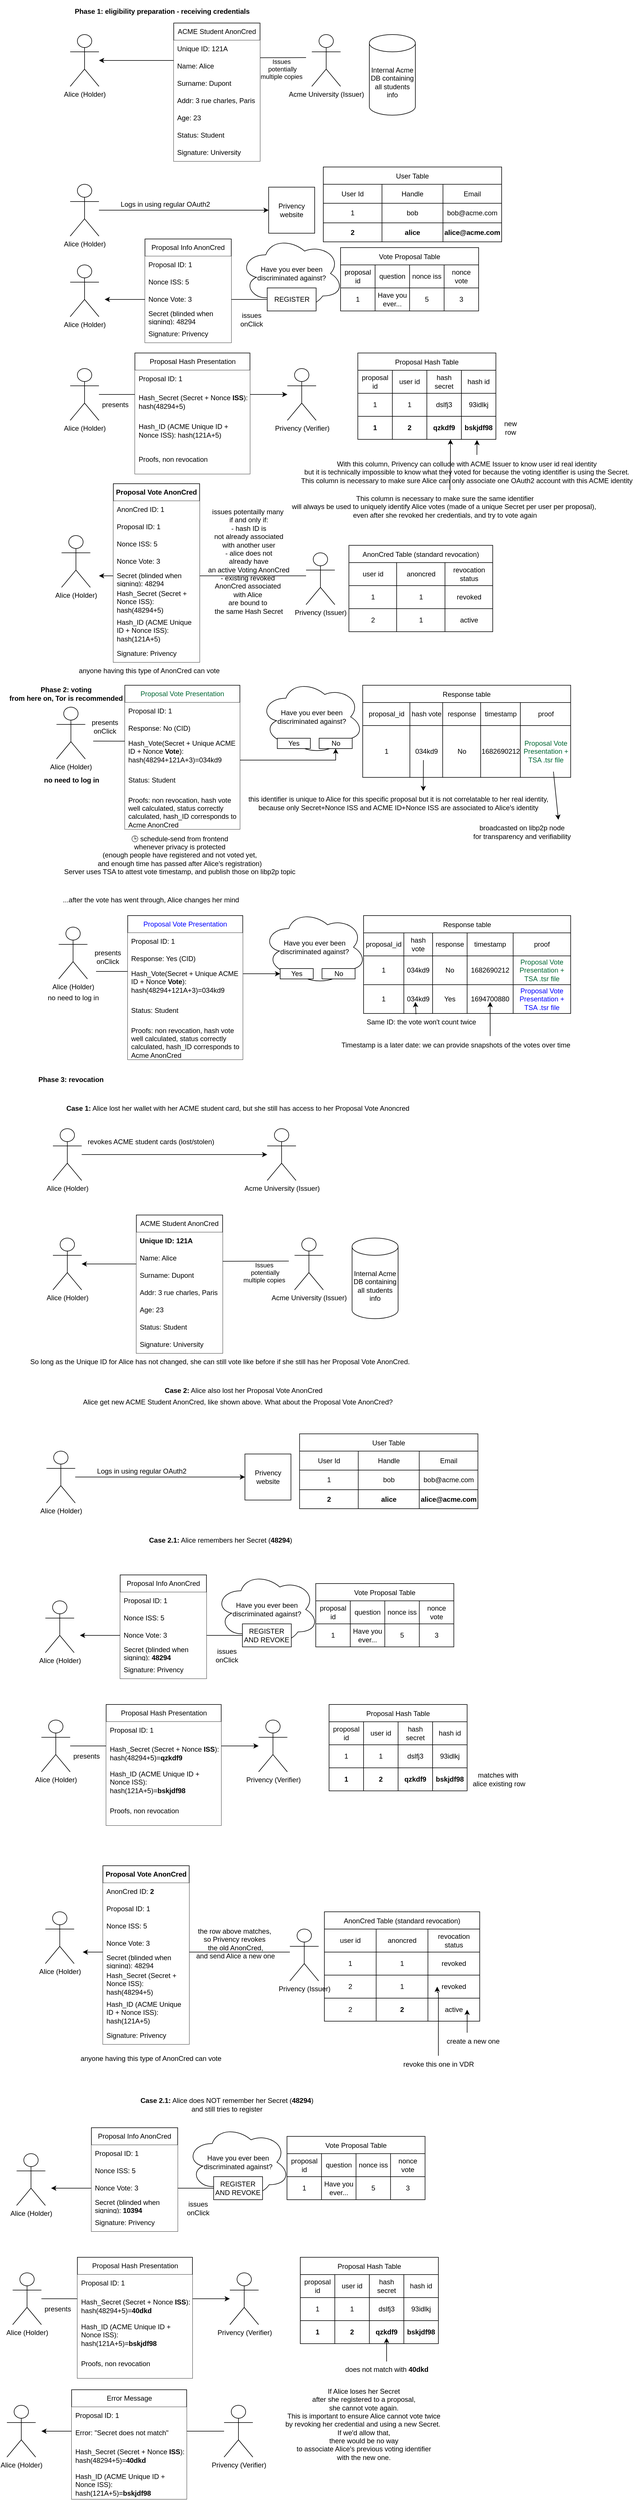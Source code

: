 <mxfile version="21.2.1" type="device">
  <diagram name="Page-1" id="qQwEXMbdSLe5uv3-hXgm">
    <mxGraphModel dx="2284" dy="822" grid="1" gridSize="10" guides="1" tooltips="1" connect="1" arrows="1" fold="1" page="1" pageScale="1" pageWidth="850" pageHeight="1100" math="0" shadow="0">
      <root>
        <mxCell id="0" />
        <mxCell id="1" parent="0" />
        <mxCell id="OeVJVSpPUuf5zKflXX3D-1" value="Alice (Holder)" style="shape=umlActor;verticalLabelPosition=bottom;verticalAlign=top;html=1;outlineConnect=0;" parent="1" vertex="1">
          <mxGeometry x="80" y="120" width="50" height="90" as="geometry" />
        </mxCell>
        <mxCell id="OeVJVSpPUuf5zKflXX3D-2" value="&lt;b&gt;Phase 1: eligibility preparation - receiving credentials&lt;/b&gt;" style="text;html=1;strokeColor=none;fillColor=none;align=center;verticalAlign=middle;whiteSpace=wrap;rounded=0;" parent="1" vertex="1">
          <mxGeometry x="50" y="60" width="380" height="40" as="geometry" />
        </mxCell>
        <mxCell id="OeVJVSpPUuf5zKflXX3D-4" style="edgeStyle=orthogonalEdgeStyle;rounded=0;orthogonalLoop=1;jettySize=auto;html=1;strokeColor=default;" parent="1" target="OeVJVSpPUuf5zKflXX3D-1" edge="1">
          <mxGeometry relative="1" as="geometry">
            <mxPoint x="490" y="160" as="sourcePoint" />
          </mxGeometry>
        </mxCell>
        <mxCell id="OeVJVSpPUuf5zKflXX3D-5" value="Issues&lt;br&gt;&amp;nbsp;potentially &lt;br&gt;multiple copies" style="edgeLabel;html=1;align=center;verticalAlign=middle;resizable=0;points=[];labelBackgroundColor=none;" parent="OeVJVSpPUuf5zKflXX3D-4" vertex="1" connectable="0">
          <mxGeometry x="0.247" y="-3" relative="1" as="geometry">
            <mxPoint x="180" y="18" as="offset" />
          </mxGeometry>
        </mxCell>
        <mxCell id="OeVJVSpPUuf5zKflXX3D-3" value="Acme University (Issuer)" style="shape=umlActor;verticalLabelPosition=bottom;verticalAlign=top;html=1;outlineConnect=0;" parent="1" vertex="1">
          <mxGeometry x="500" y="120" width="50" height="90" as="geometry" />
        </mxCell>
        <mxCell id="OeVJVSpPUuf5zKflXX3D-6" value="ACME Student AnonCred" style="swimlane;fontStyle=0;childLayout=stackLayout;horizontal=1;startSize=30;horizontalStack=0;resizeParent=1;resizeParentMax=0;resizeLast=0;collapsible=1;marginBottom=0;whiteSpace=wrap;html=1;fillColor=default;" parent="1" vertex="1">
          <mxGeometry x="260" y="100" width="150" height="240" as="geometry" />
        </mxCell>
        <mxCell id="OeVJVSpPUuf5zKflXX3D-10" value="Unique ID: 121A" style="text;strokeColor=none;fillColor=default;align=left;verticalAlign=middle;spacingLeft=4;spacingRight=4;overflow=hidden;points=[[0,0.5],[1,0.5]];portConstraint=eastwest;rotatable=0;whiteSpace=wrap;html=1;" parent="OeVJVSpPUuf5zKflXX3D-6" vertex="1">
          <mxGeometry y="30" width="150" height="30" as="geometry" />
        </mxCell>
        <mxCell id="OeVJVSpPUuf5zKflXX3D-7" value="&lt;div&gt;Name: Alice&lt;/div&gt;" style="text;strokeColor=none;fillColor=default;align=left;verticalAlign=middle;spacingLeft=4;spacingRight=4;overflow=hidden;points=[[0,0.5],[1,0.5]];portConstraint=eastwest;rotatable=0;whiteSpace=wrap;html=1;" parent="OeVJVSpPUuf5zKflXX3D-6" vertex="1">
          <mxGeometry y="60" width="150" height="30" as="geometry" />
        </mxCell>
        <mxCell id="OeVJVSpPUuf5zKflXX3D-8" value="Surname: Dupont" style="text;strokeColor=none;fillColor=default;align=left;verticalAlign=middle;spacingLeft=4;spacingRight=4;overflow=hidden;points=[[0,0.5],[1,0.5]];portConstraint=eastwest;rotatable=0;whiteSpace=wrap;html=1;" parent="OeVJVSpPUuf5zKflXX3D-6" vertex="1">
          <mxGeometry y="90" width="150" height="30" as="geometry" />
        </mxCell>
        <mxCell id="OeVJVSpPUuf5zKflXX3D-9" value="Addr: 3 rue charles, Paris" style="text;strokeColor=none;fillColor=default;align=left;verticalAlign=middle;spacingLeft=4;spacingRight=4;overflow=hidden;points=[[0,0.5],[1,0.5]];portConstraint=eastwest;rotatable=0;whiteSpace=wrap;html=1;" parent="OeVJVSpPUuf5zKflXX3D-6" vertex="1">
          <mxGeometry y="120" width="150" height="30" as="geometry" />
        </mxCell>
        <mxCell id="OeVJVSpPUuf5zKflXX3D-13" value="Age: 23" style="text;strokeColor=none;fillColor=default;align=left;verticalAlign=middle;spacingLeft=4;spacingRight=4;overflow=hidden;points=[[0,0.5],[1,0.5]];portConstraint=eastwest;rotatable=0;whiteSpace=wrap;html=1;" parent="OeVJVSpPUuf5zKflXX3D-6" vertex="1">
          <mxGeometry y="150" width="150" height="30" as="geometry" />
        </mxCell>
        <mxCell id="OeVJVSpPUuf5zKflXX3D-14" value="&lt;div&gt;Status: Student&lt;/div&gt;" style="text;strokeColor=none;fillColor=default;align=left;verticalAlign=middle;spacingLeft=4;spacingRight=4;overflow=hidden;points=[[0,0.5],[1,0.5]];portConstraint=eastwest;rotatable=0;whiteSpace=wrap;html=1;" parent="OeVJVSpPUuf5zKflXX3D-6" vertex="1">
          <mxGeometry y="180" width="150" height="30" as="geometry" />
        </mxCell>
        <mxCell id="OeVJVSpPUuf5zKflXX3D-17" value="&lt;div&gt;Signature: University&lt;/div&gt;" style="text;strokeColor=none;fillColor=default;align=left;verticalAlign=middle;spacingLeft=4;spacingRight=4;overflow=hidden;points=[[0,0.5],[1,0.5]];portConstraint=eastwest;rotatable=0;whiteSpace=wrap;html=1;" parent="OeVJVSpPUuf5zKflXX3D-6" vertex="1">
          <mxGeometry y="210" width="150" height="30" as="geometry" />
        </mxCell>
        <mxCell id="OeVJVSpPUuf5zKflXX3D-16" value="Internal Acme DB containing all students info" style="shape=cylinder3;whiteSpace=wrap;html=1;boundedLbl=1;backgroundOutline=1;size=15;" parent="1" vertex="1">
          <mxGeometry x="600" y="120" width="80" height="140" as="geometry" />
        </mxCell>
        <mxCell id="OeVJVSpPUuf5zKflXX3D-34" style="edgeStyle=orthogonalEdgeStyle;rounded=0;orthogonalLoop=1;jettySize=auto;html=1;entryX=0;entryY=0.5;entryDx=0;entryDy=0;" parent="1" source="OeVJVSpPUuf5zKflXX3D-18" target="OeVJVSpPUuf5zKflXX3D-33" edge="1">
          <mxGeometry relative="1" as="geometry">
            <mxPoint x="420" y="420" as="targetPoint" />
            <Array as="points">
              <mxPoint x="425" y="425" />
            </Array>
          </mxGeometry>
        </mxCell>
        <mxCell id="OeVJVSpPUuf5zKflXX3D-18" value="Alice (Holder)" style="shape=umlActor;verticalLabelPosition=bottom;verticalAlign=top;html=1;outlineConnect=0;" parent="1" vertex="1">
          <mxGeometry x="80" y="380" width="50" height="90" as="geometry" />
        </mxCell>
        <mxCell id="OeVJVSpPUuf5zKflXX3D-32" value="Have you ever been discriminated against?" style="ellipse;shape=cloud;whiteSpace=wrap;html=1;" parent="1" vertex="1">
          <mxGeometry x="375" y="470" width="180" height="130" as="geometry" />
        </mxCell>
        <mxCell id="OeVJVSpPUuf5zKflXX3D-33" value="Privency website" style="whiteSpace=wrap;html=1;aspect=fixed;" parent="1" vertex="1">
          <mxGeometry x="425" y="385" width="80" height="80" as="geometry" />
        </mxCell>
        <mxCell id="OeVJVSpPUuf5zKflXX3D-35" value="Logs in using regular OAuth2" style="text;html=1;align=center;verticalAlign=middle;resizable=0;points=[];autosize=1;strokeColor=none;fillColor=none;" parent="1" vertex="1">
          <mxGeometry x="155" y="400" width="180" height="30" as="geometry" />
        </mxCell>
        <mxCell id="OeVJVSpPUuf5zKflXX3D-36" value="REGISTER" style="rounded=0;whiteSpace=wrap;html=1;" parent="1" vertex="1">
          <mxGeometry x="422.5" y="560" width="85" height="40" as="geometry" />
        </mxCell>
        <mxCell id="OeVJVSpPUuf5zKflXX3D-161" value="" style="shape=partialRectangle;html=1;whiteSpace=wrap;connectable=0;strokeColor=inherit;overflow=hidden;fillColor=none;top=0;left=0;bottom=0;right=0;pointerEvents=1;fontSize=16;" parent="1" vertex="1">
          <mxGeometry x="643" y="598" width="93" height="55" as="geometry">
            <mxRectangle width="93" height="55" as="alternateBounds" />
          </mxGeometry>
        </mxCell>
        <mxCell id="OeVJVSpPUuf5zKflXX3D-162" value="Vote Proposal Table" style="shape=table;startSize=30;container=1;collapsible=0;childLayout=tableLayout;" parent="1" vertex="1">
          <mxGeometry x="550" y="490" width="240" height="110" as="geometry" />
        </mxCell>
        <mxCell id="OeVJVSpPUuf5zKflXX3D-163" value="" style="shape=tableRow;horizontal=0;startSize=0;swimlaneHead=0;swimlaneBody=0;strokeColor=inherit;top=0;left=0;bottom=0;right=0;collapsible=0;dropTarget=0;fillColor=none;points=[[0,0.5],[1,0.5]];portConstraint=eastwest;" parent="OeVJVSpPUuf5zKflXX3D-162" vertex="1">
          <mxGeometry y="30" width="240" height="40" as="geometry" />
        </mxCell>
        <mxCell id="OeVJVSpPUuf5zKflXX3D-164" value="proposal id" style="shape=partialRectangle;html=1;whiteSpace=wrap;connectable=0;strokeColor=inherit;overflow=hidden;fillColor=none;top=0;left=0;bottom=0;right=0;pointerEvents=1;" parent="OeVJVSpPUuf5zKflXX3D-163" vertex="1">
          <mxGeometry width="60" height="40" as="geometry">
            <mxRectangle width="60" height="40" as="alternateBounds" />
          </mxGeometry>
        </mxCell>
        <mxCell id="OeVJVSpPUuf5zKflXX3D-165" value="question" style="shape=partialRectangle;html=1;whiteSpace=wrap;connectable=0;strokeColor=inherit;overflow=hidden;fillColor=none;top=0;left=0;bottom=0;right=0;pointerEvents=1;" parent="OeVJVSpPUuf5zKflXX3D-163" vertex="1">
          <mxGeometry x="60" width="60" height="40" as="geometry">
            <mxRectangle width="60" height="40" as="alternateBounds" />
          </mxGeometry>
        </mxCell>
        <mxCell id="OeVJVSpPUuf5zKflXX3D-166" value="nonce iss" style="shape=partialRectangle;html=1;whiteSpace=wrap;connectable=0;strokeColor=inherit;overflow=hidden;fillColor=none;top=0;left=0;bottom=0;right=0;pointerEvents=1;" parent="OeVJVSpPUuf5zKflXX3D-163" vertex="1">
          <mxGeometry x="120" width="60" height="40" as="geometry">
            <mxRectangle width="60" height="40" as="alternateBounds" />
          </mxGeometry>
        </mxCell>
        <mxCell id="OeVJVSpPUuf5zKflXX3D-167" value="nonce vote" style="shape=partialRectangle;html=1;whiteSpace=wrap;connectable=0;strokeColor=inherit;overflow=hidden;fillColor=none;top=0;left=0;bottom=0;right=0;pointerEvents=1;" parent="OeVJVSpPUuf5zKflXX3D-163" vertex="1">
          <mxGeometry x="180" width="60" height="40" as="geometry">
            <mxRectangle width="60" height="40" as="alternateBounds" />
          </mxGeometry>
        </mxCell>
        <mxCell id="OeVJVSpPUuf5zKflXX3D-168" value="" style="shape=tableRow;horizontal=0;startSize=0;swimlaneHead=0;swimlaneBody=0;strokeColor=inherit;top=0;left=0;bottom=0;right=0;collapsible=0;dropTarget=0;fillColor=none;points=[[0,0.5],[1,0.5]];portConstraint=eastwest;" parent="OeVJVSpPUuf5zKflXX3D-162" vertex="1">
          <mxGeometry y="70" width="240" height="40" as="geometry" />
        </mxCell>
        <mxCell id="OeVJVSpPUuf5zKflXX3D-169" value="1" style="shape=partialRectangle;html=1;whiteSpace=wrap;connectable=0;strokeColor=inherit;overflow=hidden;fillColor=none;top=0;left=0;bottom=0;right=0;pointerEvents=1;" parent="OeVJVSpPUuf5zKflXX3D-168" vertex="1">
          <mxGeometry width="60" height="40" as="geometry">
            <mxRectangle width="60" height="40" as="alternateBounds" />
          </mxGeometry>
        </mxCell>
        <mxCell id="OeVJVSpPUuf5zKflXX3D-170" value="Have you ever..." style="shape=partialRectangle;html=1;whiteSpace=wrap;connectable=0;strokeColor=inherit;overflow=hidden;fillColor=none;top=0;left=0;bottom=0;right=0;pointerEvents=1;" parent="OeVJVSpPUuf5zKflXX3D-168" vertex="1">
          <mxGeometry x="60" width="60" height="40" as="geometry">
            <mxRectangle width="60" height="40" as="alternateBounds" />
          </mxGeometry>
        </mxCell>
        <mxCell id="OeVJVSpPUuf5zKflXX3D-171" value="5" style="shape=partialRectangle;html=1;whiteSpace=wrap;connectable=0;strokeColor=inherit;overflow=hidden;fillColor=none;top=0;left=0;bottom=0;right=0;pointerEvents=1;" parent="OeVJVSpPUuf5zKflXX3D-168" vertex="1">
          <mxGeometry x="120" width="60" height="40" as="geometry">
            <mxRectangle width="60" height="40" as="alternateBounds" />
          </mxGeometry>
        </mxCell>
        <mxCell id="OeVJVSpPUuf5zKflXX3D-172" value="3" style="shape=partialRectangle;html=1;whiteSpace=wrap;connectable=0;strokeColor=inherit;overflow=hidden;fillColor=none;top=0;left=0;bottom=0;right=0;pointerEvents=1;" parent="OeVJVSpPUuf5zKflXX3D-168" vertex="1">
          <mxGeometry x="180" width="60" height="40" as="geometry">
            <mxRectangle width="60" height="40" as="alternateBounds" />
          </mxGeometry>
        </mxCell>
        <mxCell id="OeVJVSpPUuf5zKflXX3D-173" value="Alice (Holder)" style="shape=umlActor;verticalLabelPosition=bottom;verticalAlign=top;html=1;outlineConnect=0;" parent="1" vertex="1">
          <mxGeometry x="80" y="520" width="50" height="90" as="geometry" />
        </mxCell>
        <mxCell id="OeVJVSpPUuf5zKflXX3D-176" value="&lt;div&gt;issues &lt;br&gt;&lt;/div&gt;&lt;div&gt;onClick&lt;/div&gt;" style="text;html=1;align=center;verticalAlign=middle;resizable=0;points=[];autosize=1;strokeColor=none;fillColor=none;" parent="1" vertex="1">
          <mxGeometry x="365" y="595" width="60" height="40" as="geometry" />
        </mxCell>
        <mxCell id="OeVJVSpPUuf5zKflXX3D-183" value="" style="edgeStyle=orthogonalEdgeStyle;rounded=0;orthogonalLoop=1;jettySize=auto;html=1;" parent="1" source="OeVJVSpPUuf5zKflXX3D-36" edge="1">
          <mxGeometry relative="1" as="geometry">
            <mxPoint x="423" y="580" as="sourcePoint" />
            <mxPoint x="140" y="580" as="targetPoint" />
            <Array as="points">
              <mxPoint x="190" y="580" />
              <mxPoint x="190" y="580" />
            </Array>
          </mxGeometry>
        </mxCell>
        <mxCell id="OeVJVSpPUuf5zKflXX3D-191" value="Proposal Info AnonCred" style="swimlane;fontStyle=0;childLayout=stackLayout;horizontal=1;startSize=30;horizontalStack=0;resizeParent=1;resizeParentMax=0;resizeLast=0;collapsible=1;marginBottom=0;whiteSpace=wrap;html=1;fillColor=default;" parent="1" vertex="1">
          <mxGeometry x="210" y="475" width="150" height="180" as="geometry" />
        </mxCell>
        <mxCell id="OeVJVSpPUuf5zKflXX3D-192" value="Proposal ID: 1" style="text;strokeColor=none;fillColor=default;align=left;verticalAlign=middle;spacingLeft=4;spacingRight=4;overflow=hidden;points=[[0,0.5],[1,0.5]];portConstraint=eastwest;rotatable=0;whiteSpace=wrap;html=1;" parent="OeVJVSpPUuf5zKflXX3D-191" vertex="1">
          <mxGeometry y="30" width="150" height="30" as="geometry" />
        </mxCell>
        <mxCell id="OeVJVSpPUuf5zKflXX3D-193" value="&lt;div&gt;Nonce ISS: 5&lt;/div&gt;" style="text;strokeColor=none;fillColor=default;align=left;verticalAlign=middle;spacingLeft=4;spacingRight=4;overflow=hidden;points=[[0,0.5],[1,0.5]];portConstraint=eastwest;rotatable=0;whiteSpace=wrap;html=1;" parent="OeVJVSpPUuf5zKflXX3D-191" vertex="1">
          <mxGeometry y="60" width="150" height="30" as="geometry" />
        </mxCell>
        <mxCell id="OeVJVSpPUuf5zKflXX3D-194" value="Nonce Vote: 3" style="text;strokeColor=none;fillColor=default;align=left;verticalAlign=middle;spacingLeft=4;spacingRight=4;overflow=hidden;points=[[0,0.5],[1,0.5]];portConstraint=eastwest;rotatable=0;whiteSpace=wrap;html=1;" parent="OeVJVSpPUuf5zKflXX3D-191" vertex="1">
          <mxGeometry y="90" width="150" height="30" as="geometry" />
        </mxCell>
        <mxCell id="OeVJVSpPUuf5zKflXX3D-200" value="Secret (blinded when signing): 48294" style="text;strokeColor=none;fillColor=default;align=left;verticalAlign=middle;spacingLeft=4;spacingRight=4;overflow=hidden;points=[[0,0.5],[1,0.5]];portConstraint=eastwest;rotatable=0;whiteSpace=wrap;html=1;" parent="OeVJVSpPUuf5zKflXX3D-191" vertex="1">
          <mxGeometry y="120" width="150" height="30" as="geometry" />
        </mxCell>
        <mxCell id="OeVJVSpPUuf5zKflXX3D-198" value="&lt;div&gt;Signature: Privency&lt;/div&gt;" style="text;strokeColor=none;fillColor=default;align=left;verticalAlign=middle;spacingLeft=4;spacingRight=4;overflow=hidden;points=[[0,0.5],[1,0.5]];portConstraint=eastwest;rotatable=0;whiteSpace=wrap;html=1;" parent="OeVJVSpPUuf5zKflXX3D-191" vertex="1">
          <mxGeometry y="150" width="150" height="30" as="geometry" />
        </mxCell>
        <mxCell id="OeVJVSpPUuf5zKflXX3D-204" style="edgeStyle=orthogonalEdgeStyle;rounded=0;orthogonalLoop=1;jettySize=auto;html=1;" parent="1" source="OeVJVSpPUuf5zKflXX3D-201" target="OeVJVSpPUuf5zKflXX3D-203" edge="1">
          <mxGeometry relative="1" as="geometry" />
        </mxCell>
        <mxCell id="OeVJVSpPUuf5zKflXX3D-201" value="Alice (Holder)" style="shape=umlActor;verticalLabelPosition=bottom;verticalAlign=top;html=1;outlineConnect=0;" parent="1" vertex="1">
          <mxGeometry x="80" y="700" width="50" height="90" as="geometry" />
        </mxCell>
        <mxCell id="OeVJVSpPUuf5zKflXX3D-203" value="Privency (Verifier)" style="shape=umlActor;verticalLabelPosition=bottom;verticalAlign=top;html=1;outlineConnect=0;" parent="1" vertex="1">
          <mxGeometry x="457.5" y="700" width="50" height="90" as="geometry" />
        </mxCell>
        <mxCell id="OeVJVSpPUuf5zKflXX3D-205" value="presents" style="text;html=1;align=center;verticalAlign=middle;resizable=0;points=[];autosize=1;strokeColor=none;fillColor=none;" parent="1" vertex="1">
          <mxGeometry x="122.5" y="748" width="70" height="30" as="geometry" />
        </mxCell>
        <mxCell id="OeVJVSpPUuf5zKflXX3D-206" value="Proposal Hash Presentation" style="swimlane;fontStyle=0;childLayout=stackLayout;horizontal=1;startSize=30;horizontalStack=0;resizeParent=1;resizeParentMax=0;resizeLast=0;collapsible=1;marginBottom=0;whiteSpace=wrap;html=1;fillColor=default;" parent="1" vertex="1">
          <mxGeometry x="192.5" y="673" width="200" height="210" as="geometry" />
        </mxCell>
        <mxCell id="OeVJVSpPUuf5zKflXX3D-207" value="Proposal ID: 1" style="text;strokeColor=none;fillColor=default;align=left;verticalAlign=middle;spacingLeft=4;spacingRight=4;overflow=hidden;points=[[0,0.5],[1,0.5]];portConstraint=eastwest;rotatable=0;whiteSpace=wrap;html=1;" parent="OeVJVSpPUuf5zKflXX3D-206" vertex="1">
          <mxGeometry y="30" width="200" height="30" as="geometry" />
        </mxCell>
        <mxCell id="OeVJVSpPUuf5zKflXX3D-211" value="&lt;div&gt;Hash_Secret (Secret + Nonce &lt;b&gt;ISS&lt;/b&gt;): hash(48294+5)&lt;/div&gt;" style="text;strokeColor=none;fillColor=default;align=left;verticalAlign=middle;spacingLeft=4;spacingRight=4;overflow=hidden;points=[[0,0.5],[1,0.5]];portConstraint=eastwest;rotatable=0;whiteSpace=wrap;html=1;" parent="OeVJVSpPUuf5zKflXX3D-206" vertex="1">
          <mxGeometry y="60" width="200" height="50" as="geometry" />
        </mxCell>
        <mxCell id="w4XMIHq6AyRLh-OTriUX-1" value="Hash_ID (ACME Unique ID + Nonce ISS): hash(121A+5)" style="text;strokeColor=none;fillColor=default;align=left;verticalAlign=middle;spacingLeft=4;spacingRight=4;overflow=hidden;points=[[0,0.5],[1,0.5]];portConstraint=eastwest;rotatable=0;whiteSpace=wrap;html=1;" parent="OeVJVSpPUuf5zKflXX3D-206" vertex="1">
          <mxGeometry y="110" width="200" height="50" as="geometry" />
        </mxCell>
        <mxCell id="OeVJVSpPUuf5zKflXX3D-212" value="&lt;div&gt;Proofs, non revocation&lt;br&gt;&lt;/div&gt;" style="text;strokeColor=none;fillColor=default;align=left;verticalAlign=middle;spacingLeft=4;spacingRight=4;overflow=hidden;points=[[0,0.5],[1,0.5]];portConstraint=eastwest;rotatable=0;whiteSpace=wrap;html=1;" parent="OeVJVSpPUuf5zKflXX3D-206" vertex="1">
          <mxGeometry y="160" width="200" height="50" as="geometry" />
        </mxCell>
        <mxCell id="OeVJVSpPUuf5zKflXX3D-240" value="Alice (Holder)" style="shape=umlActor;verticalLabelPosition=bottom;verticalAlign=top;html=1;outlineConnect=0;" parent="1" vertex="1">
          <mxGeometry x="65" y="990" width="50" height="90" as="geometry" />
        </mxCell>
        <mxCell id="OeVJVSpPUuf5zKflXX3D-260" style="edgeStyle=orthogonalEdgeStyle;rounded=0;orthogonalLoop=1;jettySize=auto;html=1;" parent="1" source="OeVJVSpPUuf5zKflXX3D-241" edge="1">
          <mxGeometry relative="1" as="geometry">
            <mxPoint x="130" y="1060" as="targetPoint" />
            <Array as="points">
              <mxPoint x="400" y="1060" />
              <mxPoint x="400" y="1060" />
            </Array>
          </mxGeometry>
        </mxCell>
        <mxCell id="OeVJVSpPUuf5zKflXX3D-241" value="Privency (Issuer)" style="shape=umlActor;verticalLabelPosition=bottom;verticalAlign=top;html=1;outlineConnect=0;" parent="1" vertex="1">
          <mxGeometry x="490" y="1020" width="50" height="90" as="geometry" />
        </mxCell>
        <mxCell id="OeVJVSpPUuf5zKflXX3D-247" value="AnonCred Table (standard revocation)" style="shape=table;startSize=30;container=1;collapsible=0;childLayout=tableLayout;" parent="1" vertex="1">
          <mxGeometry x="564.5" y="1007" width="250" height="150" as="geometry" />
        </mxCell>
        <mxCell id="OeVJVSpPUuf5zKflXX3D-248" value="" style="shape=tableRow;horizontal=0;startSize=0;swimlaneHead=0;swimlaneBody=0;strokeColor=inherit;top=0;left=0;bottom=0;right=0;collapsible=0;dropTarget=0;fillColor=none;points=[[0,0.5],[1,0.5]];portConstraint=eastwest;" parent="OeVJVSpPUuf5zKflXX3D-247" vertex="1">
          <mxGeometry y="30" width="250" height="40" as="geometry" />
        </mxCell>
        <mxCell id="OeVJVSpPUuf5zKflXX3D-249" value="user id" style="shape=partialRectangle;html=1;whiteSpace=wrap;connectable=0;strokeColor=inherit;overflow=hidden;fillColor=none;top=0;left=0;bottom=0;right=0;pointerEvents=1;" parent="OeVJVSpPUuf5zKflXX3D-248" vertex="1">
          <mxGeometry width="83" height="40" as="geometry">
            <mxRectangle width="83" height="40" as="alternateBounds" />
          </mxGeometry>
        </mxCell>
        <mxCell id="OeVJVSpPUuf5zKflXX3D-250" value="anoncred" style="shape=partialRectangle;html=1;whiteSpace=wrap;connectable=0;strokeColor=inherit;overflow=hidden;fillColor=none;top=0;left=0;bottom=0;right=0;pointerEvents=1;" parent="OeVJVSpPUuf5zKflXX3D-248" vertex="1">
          <mxGeometry x="83" width="84" height="40" as="geometry">
            <mxRectangle width="84" height="40" as="alternateBounds" />
          </mxGeometry>
        </mxCell>
        <mxCell id="OeVJVSpPUuf5zKflXX3D-251" value="revocation status" style="shape=partialRectangle;html=1;whiteSpace=wrap;connectable=0;strokeColor=inherit;overflow=hidden;fillColor=none;top=0;left=0;bottom=0;right=0;pointerEvents=1;" parent="OeVJVSpPUuf5zKflXX3D-248" vertex="1">
          <mxGeometry x="167" width="83" height="40" as="geometry">
            <mxRectangle width="83" height="40" as="alternateBounds" />
          </mxGeometry>
        </mxCell>
        <mxCell id="OeVJVSpPUuf5zKflXX3D-252" value="" style="shape=tableRow;horizontal=0;startSize=0;swimlaneHead=0;swimlaneBody=0;strokeColor=inherit;top=0;left=0;bottom=0;right=0;collapsible=0;dropTarget=0;fillColor=none;points=[[0,0.5],[1,0.5]];portConstraint=eastwest;" parent="OeVJVSpPUuf5zKflXX3D-247" vertex="1">
          <mxGeometry y="70" width="250" height="40" as="geometry" />
        </mxCell>
        <mxCell id="OeVJVSpPUuf5zKflXX3D-253" value="1" style="shape=partialRectangle;html=1;whiteSpace=wrap;connectable=0;strokeColor=inherit;overflow=hidden;fillColor=none;top=0;left=0;bottom=0;right=0;pointerEvents=1;" parent="OeVJVSpPUuf5zKflXX3D-252" vertex="1">
          <mxGeometry width="83" height="40" as="geometry">
            <mxRectangle width="83" height="40" as="alternateBounds" />
          </mxGeometry>
        </mxCell>
        <mxCell id="OeVJVSpPUuf5zKflXX3D-254" value="1" style="shape=partialRectangle;html=1;whiteSpace=wrap;connectable=0;strokeColor=inherit;overflow=hidden;fillColor=none;top=0;left=0;bottom=0;right=0;pointerEvents=1;" parent="OeVJVSpPUuf5zKflXX3D-252" vertex="1">
          <mxGeometry x="83" width="84" height="40" as="geometry">
            <mxRectangle width="84" height="40" as="alternateBounds" />
          </mxGeometry>
        </mxCell>
        <mxCell id="OeVJVSpPUuf5zKflXX3D-255" value="revoked" style="shape=partialRectangle;html=1;whiteSpace=wrap;connectable=0;strokeColor=inherit;overflow=hidden;fillColor=none;top=0;left=0;bottom=0;right=0;pointerEvents=1;" parent="OeVJVSpPUuf5zKflXX3D-252" vertex="1">
          <mxGeometry x="167" width="83" height="40" as="geometry">
            <mxRectangle width="83" height="40" as="alternateBounds" />
          </mxGeometry>
        </mxCell>
        <mxCell id="OeVJVSpPUuf5zKflXX3D-256" value="" style="shape=tableRow;horizontal=0;startSize=0;swimlaneHead=0;swimlaneBody=0;strokeColor=inherit;top=0;left=0;bottom=0;right=0;collapsible=0;dropTarget=0;fillColor=none;points=[[0,0.5],[1,0.5]];portConstraint=eastwest;" parent="OeVJVSpPUuf5zKflXX3D-247" vertex="1">
          <mxGeometry y="110" width="250" height="40" as="geometry" />
        </mxCell>
        <mxCell id="OeVJVSpPUuf5zKflXX3D-257" value="2" style="shape=partialRectangle;html=1;whiteSpace=wrap;connectable=0;strokeColor=inherit;overflow=hidden;fillColor=none;top=0;left=0;bottom=0;right=0;pointerEvents=1;" parent="OeVJVSpPUuf5zKflXX3D-256" vertex="1">
          <mxGeometry width="83" height="40" as="geometry">
            <mxRectangle width="83" height="40" as="alternateBounds" />
          </mxGeometry>
        </mxCell>
        <mxCell id="OeVJVSpPUuf5zKflXX3D-258" value="&lt;span style=&quot;color: rgb(0, 0, 0); font-family: Helvetica; font-size: 12px; font-style: normal; font-variant-ligatures: normal; font-variant-caps: normal; font-weight: 400; letter-spacing: normal; orphans: 2; text-align: center; text-indent: 0px; text-transform: none; widows: 2; word-spacing: 0px; -webkit-text-stroke-width: 0px; background-color: rgb(251, 251, 251); text-decoration-thickness: initial; text-decoration-style: initial; text-decoration-color: initial; float: none; display: inline !important;&quot;&gt;1&lt;/span&gt;" style="shape=partialRectangle;html=1;whiteSpace=wrap;connectable=0;strokeColor=inherit;overflow=hidden;fillColor=none;top=0;left=0;bottom=0;right=0;pointerEvents=1;" parent="OeVJVSpPUuf5zKflXX3D-256" vertex="1">
          <mxGeometry x="83" width="84" height="40" as="geometry">
            <mxRectangle width="84" height="40" as="alternateBounds" />
          </mxGeometry>
        </mxCell>
        <mxCell id="OeVJVSpPUuf5zKflXX3D-259" value="&lt;span style=&quot;color: rgb(0, 0, 0); font-family: Helvetica; font-size: 12px; font-style: normal; font-variant-ligatures: normal; font-variant-caps: normal; font-weight: 400; letter-spacing: normal; orphans: 2; text-align: center; text-indent: 0px; text-transform: none; widows: 2; word-spacing: 0px; -webkit-text-stroke-width: 0px; background-color: rgb(251, 251, 251); text-decoration-thickness: initial; text-decoration-style: initial; text-decoration-color: initial; float: none; display: inline !important;&quot;&gt;active&lt;/span&gt;" style="shape=partialRectangle;html=1;whiteSpace=wrap;connectable=0;strokeColor=inherit;overflow=hidden;fillColor=none;top=0;left=0;bottom=0;right=0;pointerEvents=1;" parent="OeVJVSpPUuf5zKflXX3D-256" vertex="1">
          <mxGeometry x="167" width="83" height="40" as="geometry">
            <mxRectangle width="83" height="40" as="alternateBounds" />
          </mxGeometry>
        </mxCell>
        <mxCell id="OeVJVSpPUuf5zKflXX3D-261" value="&lt;div&gt;issues potentailly many&amp;nbsp;&lt;/div&gt;&lt;div&gt;if and only if:&lt;/div&gt;&lt;div&gt;- hash ID is&lt;br&gt;&lt;/div&gt;&lt;div&gt;not already associated &lt;br&gt;&lt;/div&gt;&lt;div&gt;with another user&lt;/div&gt;&lt;div&gt;- alice does not &lt;br&gt;&lt;/div&gt;&lt;div&gt;already have &lt;br&gt;&lt;/div&gt;&lt;div&gt;an active Voting AnonCred&lt;/div&gt;&lt;div&gt;- existing revoked&amp;nbsp;&lt;/div&gt;&lt;div&gt;AnonCred&amp;nbsp;&lt;span style=&quot;background-color: initial;&quot;&gt;associated&amp;nbsp;&lt;/span&gt;&lt;/div&gt;&lt;div&gt;&lt;span style=&quot;background-color: initial;&quot;&gt;with Alice&amp;nbsp;&lt;/span&gt;&lt;/div&gt;&lt;div&gt;are bound to&amp;nbsp;&lt;/div&gt;&lt;div&gt;the same Hash Secret&lt;/div&gt;" style="text;html=1;align=center;verticalAlign=middle;resizable=0;points=[];autosize=1;strokeColor=none;fillColor=none;" parent="1" vertex="1">
          <mxGeometry x="310" y="935" width="160" height="200" as="geometry" />
        </mxCell>
        <mxCell id="OeVJVSpPUuf5zKflXX3D-263" value="Proposal Vote AnonCred" style="swimlane;fontStyle=1;childLayout=stackLayout;horizontal=1;startSize=30;horizontalStack=0;resizeParent=1;resizeParentMax=0;resizeLast=0;collapsible=1;marginBottom=0;whiteSpace=wrap;html=1;fillColor=default;" parent="1" vertex="1">
          <mxGeometry x="155" y="900" width="150" height="310" as="geometry" />
        </mxCell>
        <mxCell id="RCCIjt6ZIgI7EhZnLY2O-198" value="AnonCred ID: 1" style="text;strokeColor=none;fillColor=default;align=left;verticalAlign=middle;spacingLeft=4;spacingRight=4;overflow=hidden;points=[[0,0.5],[1,0.5]];portConstraint=eastwest;rotatable=0;whiteSpace=wrap;html=1;" parent="OeVJVSpPUuf5zKflXX3D-263" vertex="1">
          <mxGeometry y="30" width="150" height="30" as="geometry" />
        </mxCell>
        <mxCell id="OeVJVSpPUuf5zKflXX3D-264" value="Proposal ID: 1" style="text;strokeColor=none;fillColor=default;align=left;verticalAlign=middle;spacingLeft=4;spacingRight=4;overflow=hidden;points=[[0,0.5],[1,0.5]];portConstraint=eastwest;rotatable=0;whiteSpace=wrap;html=1;" parent="OeVJVSpPUuf5zKflXX3D-263" vertex="1">
          <mxGeometry y="60" width="150" height="30" as="geometry" />
        </mxCell>
        <mxCell id="OeVJVSpPUuf5zKflXX3D-265" value="&lt;div&gt;Nonce ISS: 5&lt;/div&gt;" style="text;strokeColor=none;fillColor=default;align=left;verticalAlign=middle;spacingLeft=4;spacingRight=4;overflow=hidden;points=[[0,0.5],[1,0.5]];portConstraint=eastwest;rotatable=0;whiteSpace=wrap;html=1;" parent="OeVJVSpPUuf5zKflXX3D-263" vertex="1">
          <mxGeometry y="90" width="150" height="30" as="geometry" />
        </mxCell>
        <mxCell id="OeVJVSpPUuf5zKflXX3D-266" value="Nonce Vote: 3" style="text;strokeColor=none;fillColor=default;align=left;verticalAlign=middle;spacingLeft=4;spacingRight=4;overflow=hidden;points=[[0,0.5],[1,0.5]];portConstraint=eastwest;rotatable=0;whiteSpace=wrap;html=1;" parent="OeVJVSpPUuf5zKflXX3D-263" vertex="1">
          <mxGeometry y="120" width="150" height="30" as="geometry" />
        </mxCell>
        <mxCell id="OeVJVSpPUuf5zKflXX3D-267" value="Secret (blinded when signing): 48294" style="text;strokeColor=none;fillColor=default;align=left;verticalAlign=middle;spacingLeft=4;spacingRight=4;overflow=hidden;points=[[0,0.5],[1,0.5]];portConstraint=eastwest;rotatable=0;whiteSpace=wrap;html=1;" parent="OeVJVSpPUuf5zKflXX3D-263" vertex="1">
          <mxGeometry y="150" width="150" height="30" as="geometry" />
        </mxCell>
        <mxCell id="OeVJVSpPUuf5zKflXX3D-288" value="Hash_Secret (Secret + Nonce ISS): hash(48294+5)" style="text;strokeColor=none;fillColor=default;align=left;verticalAlign=middle;spacingLeft=4;spacingRight=4;overflow=hidden;points=[[0,0.5],[1,0.5]];portConstraint=eastwest;rotatable=0;whiteSpace=wrap;html=1;" parent="OeVJVSpPUuf5zKflXX3D-263" vertex="1">
          <mxGeometry y="180" width="150" height="50" as="geometry" />
        </mxCell>
        <mxCell id="w4XMIHq6AyRLh-OTriUX-30" value="Hash_ID (ACME Unique ID + Nonce ISS): hash(121A+5)" style="text;strokeColor=none;fillColor=default;align=left;verticalAlign=middle;spacingLeft=4;spacingRight=4;overflow=hidden;points=[[0,0.5],[1,0.5]];portConstraint=eastwest;rotatable=0;whiteSpace=wrap;html=1;" parent="OeVJVSpPUuf5zKflXX3D-263" vertex="1">
          <mxGeometry y="230" width="150" height="50" as="geometry" />
        </mxCell>
        <mxCell id="OeVJVSpPUuf5zKflXX3D-268" value="&lt;div&gt;Signature: Privency&lt;/div&gt;" style="text;strokeColor=none;fillColor=default;align=left;verticalAlign=middle;spacingLeft=4;spacingRight=4;overflow=hidden;points=[[0,0.5],[1,0.5]];portConstraint=eastwest;rotatable=0;whiteSpace=wrap;html=1;" parent="OeVJVSpPUuf5zKflXX3D-263" vertex="1">
          <mxGeometry y="280" width="150" height="30" as="geometry" />
        </mxCell>
        <mxCell id="OeVJVSpPUuf5zKflXX3D-273" value="User Table" style="shape=table;startSize=30;container=1;collapsible=0;childLayout=tableLayout;" parent="1" vertex="1">
          <mxGeometry x="520" y="350" width="310" height="130" as="geometry" />
        </mxCell>
        <mxCell id="OeVJVSpPUuf5zKflXX3D-274" value="" style="shape=tableRow;horizontal=0;startSize=0;swimlaneHead=0;swimlaneBody=0;strokeColor=inherit;top=0;left=0;bottom=0;right=0;collapsible=0;dropTarget=0;fillColor=none;points=[[0,0.5],[1,0.5]];portConstraint=eastwest;" parent="OeVJVSpPUuf5zKflXX3D-273" vertex="1">
          <mxGeometry y="30" width="310" height="33" as="geometry" />
        </mxCell>
        <mxCell id="OeVJVSpPUuf5zKflXX3D-275" value="User Id" style="shape=partialRectangle;html=1;whiteSpace=wrap;connectable=0;strokeColor=inherit;overflow=hidden;fillColor=none;top=0;left=0;bottom=0;right=0;pointerEvents=1;" parent="OeVJVSpPUuf5zKflXX3D-274" vertex="1">
          <mxGeometry width="102" height="33" as="geometry">
            <mxRectangle width="102" height="33" as="alternateBounds" />
          </mxGeometry>
        </mxCell>
        <mxCell id="OeVJVSpPUuf5zKflXX3D-276" value="Handle" style="shape=partialRectangle;html=1;whiteSpace=wrap;connectable=0;strokeColor=inherit;overflow=hidden;fillColor=none;top=0;left=0;bottom=0;right=0;pointerEvents=1;" parent="OeVJVSpPUuf5zKflXX3D-274" vertex="1">
          <mxGeometry x="102" width="106" height="33" as="geometry">
            <mxRectangle width="106" height="33" as="alternateBounds" />
          </mxGeometry>
        </mxCell>
        <mxCell id="OeVJVSpPUuf5zKflXX3D-277" value="Email" style="shape=partialRectangle;html=1;whiteSpace=wrap;connectable=0;strokeColor=inherit;overflow=hidden;fillColor=none;top=0;left=0;bottom=0;right=0;pointerEvents=1;" parent="OeVJVSpPUuf5zKflXX3D-274" vertex="1">
          <mxGeometry x="208" width="102" height="33" as="geometry">
            <mxRectangle width="102" height="33" as="alternateBounds" />
          </mxGeometry>
        </mxCell>
        <mxCell id="OeVJVSpPUuf5zKflXX3D-278" value="" style="shape=tableRow;horizontal=0;startSize=0;swimlaneHead=0;swimlaneBody=0;strokeColor=inherit;top=0;left=0;bottom=0;right=0;collapsible=0;dropTarget=0;fillColor=none;points=[[0,0.5],[1,0.5]];portConstraint=eastwest;" parent="OeVJVSpPUuf5zKflXX3D-273" vertex="1">
          <mxGeometry y="63" width="310" height="34" as="geometry" />
        </mxCell>
        <mxCell id="OeVJVSpPUuf5zKflXX3D-279" value="1" style="shape=partialRectangle;html=1;whiteSpace=wrap;connectable=0;strokeColor=inherit;overflow=hidden;fillColor=none;top=0;left=0;bottom=0;right=0;pointerEvents=1;" parent="OeVJVSpPUuf5zKflXX3D-278" vertex="1">
          <mxGeometry width="102" height="34" as="geometry">
            <mxRectangle width="102" height="34" as="alternateBounds" />
          </mxGeometry>
        </mxCell>
        <mxCell id="OeVJVSpPUuf5zKflXX3D-280" value="bob" style="shape=partialRectangle;html=1;whiteSpace=wrap;connectable=0;strokeColor=inherit;overflow=hidden;fillColor=none;top=0;left=0;bottom=0;right=0;pointerEvents=1;" parent="OeVJVSpPUuf5zKflXX3D-278" vertex="1">
          <mxGeometry x="102" width="106" height="34" as="geometry">
            <mxRectangle width="106" height="34" as="alternateBounds" />
          </mxGeometry>
        </mxCell>
        <mxCell id="OeVJVSpPUuf5zKflXX3D-281" value="bob@acme.com" style="shape=partialRectangle;html=1;whiteSpace=wrap;connectable=0;strokeColor=inherit;overflow=hidden;fillColor=none;top=0;left=0;bottom=0;right=0;pointerEvents=1;" parent="OeVJVSpPUuf5zKflXX3D-278" vertex="1">
          <mxGeometry x="208" width="102" height="34" as="geometry">
            <mxRectangle width="102" height="34" as="alternateBounds" />
          </mxGeometry>
        </mxCell>
        <mxCell id="OeVJVSpPUuf5zKflXX3D-282" value="" style="shape=tableRow;horizontal=0;startSize=0;swimlaneHead=0;swimlaneBody=0;strokeColor=inherit;top=0;left=0;bottom=0;right=0;collapsible=0;dropTarget=0;fillColor=none;points=[[0,0.5],[1,0.5]];portConstraint=eastwest;" parent="OeVJVSpPUuf5zKflXX3D-273" vertex="1">
          <mxGeometry y="97" width="310" height="33" as="geometry" />
        </mxCell>
        <mxCell id="OeVJVSpPUuf5zKflXX3D-283" value="2" style="shape=partialRectangle;html=1;whiteSpace=wrap;connectable=0;strokeColor=inherit;overflow=hidden;fillColor=none;top=0;left=0;bottom=0;right=0;pointerEvents=1;fontStyle=1" parent="OeVJVSpPUuf5zKflXX3D-282" vertex="1">
          <mxGeometry width="102" height="33" as="geometry">
            <mxRectangle width="102" height="33" as="alternateBounds" />
          </mxGeometry>
        </mxCell>
        <mxCell id="OeVJVSpPUuf5zKflXX3D-284" value="alice" style="shape=partialRectangle;html=1;whiteSpace=wrap;connectable=0;strokeColor=inherit;overflow=hidden;fillColor=none;top=0;left=0;bottom=0;right=0;pointerEvents=1;fontStyle=1" parent="OeVJVSpPUuf5zKflXX3D-282" vertex="1">
          <mxGeometry x="102" width="106" height="33" as="geometry">
            <mxRectangle width="106" height="33" as="alternateBounds" />
          </mxGeometry>
        </mxCell>
        <mxCell id="OeVJVSpPUuf5zKflXX3D-285" value="alice@acme.com" style="shape=partialRectangle;html=1;whiteSpace=wrap;connectable=0;strokeColor=inherit;overflow=hidden;fillColor=none;top=0;left=0;bottom=0;right=0;pointerEvents=1;fontStyle=1" parent="OeVJVSpPUuf5zKflXX3D-282" vertex="1">
          <mxGeometry x="208" width="102" height="33" as="geometry">
            <mxRectangle width="102" height="33" as="alternateBounds" />
          </mxGeometry>
        </mxCell>
        <mxCell id="OeVJVSpPUuf5zKflXX3D-290" value="&lt;div&gt;new&lt;/div&gt;&lt;div&gt;row&lt;br&gt;&lt;/div&gt;" style="text;html=1;align=center;verticalAlign=middle;resizable=0;points=[];autosize=1;strokeColor=none;fillColor=none;" parent="1" vertex="1">
          <mxGeometry x="820" y="783" width="50" height="40" as="geometry" />
        </mxCell>
        <mxCell id="OeVJVSpPUuf5zKflXX3D-297" value="&lt;b&gt;Phase 2: voting&lt;br&gt;from here on, Tor is recommended&lt;br&gt;&lt;/b&gt;" style="text;html=1;strokeColor=none;fillColor=none;align=center;verticalAlign=middle;whiteSpace=wrap;rounded=0;" parent="1" vertex="1">
          <mxGeometry x="-27.5" y="1250" width="200" height="30" as="geometry" />
        </mxCell>
        <mxCell id="w4XMIHq6AyRLh-OTriUX-5" value="Proposal Hash Table" style="shape=table;startSize=30;container=1;collapsible=0;childLayout=tableLayout;" parent="1" vertex="1">
          <mxGeometry x="580" y="673" width="240" height="150" as="geometry" />
        </mxCell>
        <mxCell id="w4XMIHq6AyRLh-OTriUX-6" value="" style="shape=tableRow;horizontal=0;startSize=0;swimlaneHead=0;swimlaneBody=0;strokeColor=inherit;top=0;left=0;bottom=0;right=0;collapsible=0;dropTarget=0;fillColor=none;points=[[0,0.5],[1,0.5]];portConstraint=eastwest;" parent="w4XMIHq6AyRLh-OTriUX-5" vertex="1">
          <mxGeometry y="30" width="240" height="40" as="geometry" />
        </mxCell>
        <mxCell id="w4XMIHq6AyRLh-OTriUX-7" value="proposal id" style="shape=partialRectangle;html=1;whiteSpace=wrap;connectable=0;strokeColor=inherit;overflow=hidden;fillColor=none;top=0;left=0;bottom=0;right=0;pointerEvents=1;" parent="w4XMIHq6AyRLh-OTriUX-6" vertex="1">
          <mxGeometry width="60" height="40" as="geometry">
            <mxRectangle width="60" height="40" as="alternateBounds" />
          </mxGeometry>
        </mxCell>
        <mxCell id="w4XMIHq6AyRLh-OTriUX-8" value="user id" style="shape=partialRectangle;html=1;whiteSpace=wrap;connectable=0;strokeColor=inherit;overflow=hidden;fillColor=none;top=0;left=0;bottom=0;right=0;pointerEvents=1;" parent="w4XMIHq6AyRLh-OTriUX-6" vertex="1">
          <mxGeometry x="60" width="60" height="40" as="geometry">
            <mxRectangle width="60" height="40" as="alternateBounds" />
          </mxGeometry>
        </mxCell>
        <mxCell id="w4XMIHq6AyRLh-OTriUX-9" value="hash secret" style="shape=partialRectangle;html=1;whiteSpace=wrap;connectable=0;strokeColor=inherit;overflow=hidden;fillColor=none;top=0;left=0;bottom=0;right=0;pointerEvents=1;" parent="w4XMIHq6AyRLh-OTriUX-6" vertex="1">
          <mxGeometry x="120" width="60" height="40" as="geometry">
            <mxRectangle width="60" height="40" as="alternateBounds" />
          </mxGeometry>
        </mxCell>
        <mxCell id="w4XMIHq6AyRLh-OTriUX-10" value="hash id" style="shape=partialRectangle;html=1;whiteSpace=wrap;connectable=0;strokeColor=inherit;overflow=hidden;fillColor=none;top=0;left=0;bottom=0;right=0;pointerEvents=1;" parent="w4XMIHq6AyRLh-OTriUX-6" vertex="1">
          <mxGeometry x="180" width="60" height="40" as="geometry">
            <mxRectangle width="60" height="40" as="alternateBounds" />
          </mxGeometry>
        </mxCell>
        <mxCell id="w4XMIHq6AyRLh-OTriUX-11" value="" style="shape=tableRow;horizontal=0;startSize=0;swimlaneHead=0;swimlaneBody=0;strokeColor=inherit;top=0;left=0;bottom=0;right=0;collapsible=0;dropTarget=0;fillColor=none;points=[[0,0.5],[1,0.5]];portConstraint=eastwest;" parent="w4XMIHq6AyRLh-OTriUX-5" vertex="1">
          <mxGeometry y="70" width="240" height="40" as="geometry" />
        </mxCell>
        <mxCell id="w4XMIHq6AyRLh-OTriUX-12" value="1" style="shape=partialRectangle;html=1;whiteSpace=wrap;connectable=0;strokeColor=inherit;overflow=hidden;fillColor=none;top=0;left=0;bottom=0;right=0;pointerEvents=1;" parent="w4XMIHq6AyRLh-OTriUX-11" vertex="1">
          <mxGeometry width="60" height="40" as="geometry">
            <mxRectangle width="60" height="40" as="alternateBounds" />
          </mxGeometry>
        </mxCell>
        <mxCell id="w4XMIHq6AyRLh-OTriUX-13" value="1" style="shape=partialRectangle;html=1;whiteSpace=wrap;connectable=0;strokeColor=inherit;overflow=hidden;fillColor=none;top=0;left=0;bottom=0;right=0;pointerEvents=1;" parent="w4XMIHq6AyRLh-OTriUX-11" vertex="1">
          <mxGeometry x="60" width="60" height="40" as="geometry">
            <mxRectangle width="60" height="40" as="alternateBounds" />
          </mxGeometry>
        </mxCell>
        <mxCell id="w4XMIHq6AyRLh-OTriUX-14" value="dslfj3" style="shape=partialRectangle;html=1;whiteSpace=wrap;connectable=0;strokeColor=inherit;overflow=hidden;fillColor=none;top=0;left=0;bottom=0;right=0;pointerEvents=1;" parent="w4XMIHq6AyRLh-OTriUX-11" vertex="1">
          <mxGeometry x="120" width="60" height="40" as="geometry">
            <mxRectangle width="60" height="40" as="alternateBounds" />
          </mxGeometry>
        </mxCell>
        <mxCell id="w4XMIHq6AyRLh-OTriUX-15" value="93idlkj" style="shape=partialRectangle;html=1;whiteSpace=wrap;connectable=0;strokeColor=inherit;overflow=hidden;fillColor=none;top=0;left=0;bottom=0;right=0;pointerEvents=1;" parent="w4XMIHq6AyRLh-OTriUX-11" vertex="1">
          <mxGeometry x="180" width="60" height="40" as="geometry">
            <mxRectangle width="60" height="40" as="alternateBounds" />
          </mxGeometry>
        </mxCell>
        <mxCell id="w4XMIHq6AyRLh-OTriUX-16" value="" style="shape=tableRow;horizontal=0;startSize=0;swimlaneHead=0;swimlaneBody=0;strokeColor=inherit;top=0;left=0;bottom=0;right=0;collapsible=0;dropTarget=0;fillColor=none;points=[[0,0.5],[1,0.5]];portConstraint=eastwest;" parent="w4XMIHq6AyRLh-OTriUX-5" vertex="1">
          <mxGeometry y="110" width="240" height="40" as="geometry" />
        </mxCell>
        <mxCell id="w4XMIHq6AyRLh-OTriUX-17" value="1" style="shape=partialRectangle;html=1;whiteSpace=wrap;connectable=0;strokeColor=inherit;overflow=hidden;fillColor=none;top=0;left=0;bottom=0;right=0;pointerEvents=1;fontStyle=1" parent="w4XMIHq6AyRLh-OTriUX-16" vertex="1">
          <mxGeometry width="60" height="40" as="geometry">
            <mxRectangle width="60" height="40" as="alternateBounds" />
          </mxGeometry>
        </mxCell>
        <mxCell id="w4XMIHq6AyRLh-OTriUX-18" value="2" style="shape=partialRectangle;html=1;whiteSpace=wrap;connectable=0;strokeColor=inherit;overflow=hidden;fillColor=none;top=0;left=0;bottom=0;right=0;pointerEvents=1;fontStyle=1" parent="w4XMIHq6AyRLh-OTriUX-16" vertex="1">
          <mxGeometry x="60" width="60" height="40" as="geometry">
            <mxRectangle width="60" height="40" as="alternateBounds" />
          </mxGeometry>
        </mxCell>
        <mxCell id="w4XMIHq6AyRLh-OTriUX-19" value="qzkdf9" style="shape=partialRectangle;html=1;whiteSpace=wrap;connectable=0;strokeColor=inherit;overflow=hidden;fillColor=none;top=0;left=0;bottom=0;right=0;pointerEvents=1;fontStyle=1" parent="w4XMIHq6AyRLh-OTriUX-16" vertex="1">
          <mxGeometry x="120" width="60" height="40" as="geometry">
            <mxRectangle width="60" height="40" as="alternateBounds" />
          </mxGeometry>
        </mxCell>
        <mxCell id="w4XMIHq6AyRLh-OTriUX-20" value="bskjdf98" style="shape=partialRectangle;html=1;whiteSpace=wrap;connectable=0;strokeColor=inherit;overflow=hidden;fillColor=none;top=0;left=0;bottom=0;right=0;pointerEvents=1;fontStyle=1" parent="w4XMIHq6AyRLh-OTriUX-16" vertex="1">
          <mxGeometry x="180" width="60" height="40" as="geometry">
            <mxRectangle width="60" height="40" as="alternateBounds" />
          </mxGeometry>
        </mxCell>
        <mxCell id="w4XMIHq6AyRLh-OTriUX-27" value="" style="endArrow=classic;html=1;rounded=0;entryX=0.863;entryY=1.025;entryDx=0;entryDy=0;entryPerimeter=0;" parent="1" target="w4XMIHq6AyRLh-OTriUX-16" edge="1">
          <mxGeometry width="50" height="50" relative="1" as="geometry">
            <mxPoint x="787" y="850" as="sourcePoint" />
            <mxPoint x="450" y="760" as="targetPoint" />
          </mxGeometry>
        </mxCell>
        <mxCell id="w4XMIHq6AyRLh-OTriUX-28" value="With this column, Privency can collude with ACME Issuer to know user id real identity&lt;br&gt;but it is technically impossible to know what they voted for because the voting identifier is using the Secret.&lt;br&gt;This column is necessary to make sure Alice can only associate one OAuth2 account with this ACME identity" style="text;html=1;align=center;verticalAlign=middle;resizable=0;points=[];autosize=1;strokeColor=none;fillColor=none;" parent="1" vertex="1">
          <mxGeometry x="469.25" y="850" width="600" height="60" as="geometry" />
        </mxCell>
        <mxCell id="w4XMIHq6AyRLh-OTriUX-31" style="edgeStyle=orthogonalEdgeStyle;rounded=0;orthogonalLoop=1;jettySize=auto;html=1;entryX=0.5;entryY=1;entryDx=0;entryDy=0;" parent="1" target="w4XMIHq6AyRLh-OTriUX-154" edge="1">
          <mxGeometry relative="1" as="geometry">
            <mxPoint x="120" y="1347" as="sourcePoint" />
            <mxPoint x="427.5" y="1315" as="targetPoint" />
          </mxGeometry>
        </mxCell>
        <mxCell id="w4XMIHq6AyRLh-OTriUX-32" value="Alice (Holder)" style="shape=umlActor;verticalLabelPosition=bottom;verticalAlign=top;html=1;outlineConnect=0;" parent="1" vertex="1">
          <mxGeometry x="56.25" y="1288" width="50" height="90" as="geometry" />
        </mxCell>
        <mxCell id="w4XMIHq6AyRLh-OTriUX-34" value="presents&lt;br&gt;onClick" style="text;html=1;align=center;verticalAlign=middle;resizable=0;points=[];autosize=1;strokeColor=none;fillColor=none;" parent="1" vertex="1">
          <mxGeometry x="105" y="1302" width="70" height="40" as="geometry" />
        </mxCell>
        <mxCell id="w4XMIHq6AyRLh-OTriUX-56" value="&lt;font color=&quot;#006633&quot;&gt;Proposal Vote Presentation&lt;/font&gt;" style="swimlane;fontStyle=0;childLayout=stackLayout;horizontal=1;startSize=30;horizontalStack=0;resizeParent=1;resizeParentMax=0;resizeLast=0;collapsible=1;marginBottom=0;whiteSpace=wrap;html=1;fillColor=default;" parent="1" vertex="1">
          <mxGeometry x="175" y="1250" width="200" height="250" as="geometry" />
        </mxCell>
        <mxCell id="w4XMIHq6AyRLh-OTriUX-57" value="Proposal ID: 1" style="text;strokeColor=none;fillColor=default;align=left;verticalAlign=middle;spacingLeft=4;spacingRight=4;overflow=hidden;points=[[0,0.5],[1,0.5]];portConstraint=eastwest;rotatable=0;whiteSpace=wrap;html=1;" parent="w4XMIHq6AyRLh-OTriUX-56" vertex="1">
          <mxGeometry y="30" width="200" height="30" as="geometry" />
        </mxCell>
        <mxCell id="w4XMIHq6AyRLh-OTriUX-75" value="Response: No (CID)" style="text;strokeColor=none;fillColor=default;align=left;verticalAlign=middle;spacingLeft=4;spacingRight=4;overflow=hidden;points=[[0,0.5],[1,0.5]];portConstraint=eastwest;rotatable=0;whiteSpace=wrap;html=1;" parent="w4XMIHq6AyRLh-OTriUX-56" vertex="1">
          <mxGeometry y="60" width="200" height="30" as="geometry" />
        </mxCell>
        <mxCell id="w4XMIHq6AyRLh-OTriUX-58" value="Hash_Vote(Secret + Unique ACME ID + Nonce&amp;nbsp;&lt;b style=&quot;border-color: var(--border-color);&quot;&gt;Vote&lt;/b&gt;): hash(48294+121A+3)=034kd9" style="text;strokeColor=none;fillColor=default;align=left;verticalAlign=middle;spacingLeft=4;spacingRight=4;overflow=hidden;points=[[0,0.5],[1,0.5]];portConstraint=eastwest;rotatable=0;whiteSpace=wrap;html=1;" parent="w4XMIHq6AyRLh-OTriUX-56" vertex="1">
          <mxGeometry y="90" width="200" height="50" as="geometry" />
        </mxCell>
        <mxCell id="w4XMIHq6AyRLh-OTriUX-61" value="&lt;div&gt;Status: Student&lt;/div&gt;" style="text;strokeColor=none;fillColor=default;align=left;verticalAlign=middle;spacingLeft=4;spacingRight=4;overflow=hidden;points=[[0,0.5],[1,0.5]];portConstraint=eastwest;rotatable=0;whiteSpace=wrap;html=1;" parent="w4XMIHq6AyRLh-OTriUX-56" vertex="1">
          <mxGeometry y="140" width="200" height="50" as="geometry" />
        </mxCell>
        <mxCell id="w4XMIHq6AyRLh-OTriUX-60" value="&lt;div&gt;Proofs: non revocation, hash vote well calculated, status correctly calculated, hash_ID corresponds to Acme AnonCred&lt;br&gt;&lt;/div&gt;" style="text;strokeColor=none;fillColor=default;align=left;verticalAlign=middle;spacingLeft=4;spacingRight=4;overflow=hidden;points=[[0,0.5],[1,0.5]];portConstraint=eastwest;rotatable=0;whiteSpace=wrap;html=1;" parent="w4XMIHq6AyRLh-OTriUX-56" vertex="1">
          <mxGeometry y="190" width="200" height="60" as="geometry" />
        </mxCell>
        <mxCell id="w4XMIHq6AyRLh-OTriUX-78" value="" style="endArrow=classic;html=1;rounded=0;entryX=0.581;entryY=-0.033;entryDx=0;entryDy=0;entryPerimeter=0;" parent="1" target="w4XMIHq6AyRLh-OTriUX-79" edge="1">
          <mxGeometry width="50" height="50" relative="1" as="geometry">
            <mxPoint x="694" y="1380" as="sourcePoint" />
            <mxPoint x="687.5" y="1565" as="targetPoint" />
          </mxGeometry>
        </mxCell>
        <mxCell id="w4XMIHq6AyRLh-OTriUX-79" value="this identifier is unique to Alice for this specific proposal but it is not correlatable to her real identity,&lt;br&gt;because&lt;b style=&quot;border-color: var(--border-color);&quot;&gt;&amp;nbsp;&lt;/b&gt;&lt;span style=&quot;border-color: var(--border-color);&quot;&gt;only&lt;/span&gt;&lt;b style=&quot;border-color: var(--border-color);&quot;&gt;&amp;nbsp;&lt;/b&gt;Secret+Nonce&amp;nbsp;ISS and ACME ID+Nonce ISS are associated to Alice&#39;s identity" style="text;html=1;align=center;verticalAlign=middle;resizable=0;points=[];autosize=1;strokeColor=none;fillColor=none;" parent="1" vertex="1">
          <mxGeometry x="380" y="1435" width="540" height="40" as="geometry" />
        </mxCell>
        <mxCell id="w4XMIHq6AyRLh-OTriUX-80" value="&lt;b&gt;no need to log in&lt;/b&gt;" style="text;html=1;align=center;verticalAlign=middle;resizable=0;points=[];autosize=1;strokeColor=none;fillColor=none;" parent="1" vertex="1">
          <mxGeometry x="21.87" y="1400" width="120" height="30" as="geometry" />
        </mxCell>
        <mxCell id="w4XMIHq6AyRLh-OTriUX-82" value="&lt;b&gt;Phase 3: revocation&lt;/b&gt;" style="text;html=1;strokeColor=none;fillColor=none;align=center;verticalAlign=middle;whiteSpace=wrap;rounded=0;" parent="1" vertex="1">
          <mxGeometry x="-10" y="1920" width="182.5" height="30" as="geometry" />
        </mxCell>
        <mxCell id="w4XMIHq6AyRLh-OTriUX-86" style="edgeStyle=orthogonalEdgeStyle;rounded=0;orthogonalLoop=1;jettySize=auto;html=1;" parent="1" source="w4XMIHq6AyRLh-OTriUX-83" target="w4XMIHq6AyRLh-OTriUX-85" edge="1">
          <mxGeometry relative="1" as="geometry" />
        </mxCell>
        <mxCell id="w4XMIHq6AyRLh-OTriUX-83" value="Alice (Holder)" style="shape=umlActor;verticalLabelPosition=bottom;verticalAlign=top;html=1;outlineConnect=0;" parent="1" vertex="1">
          <mxGeometry x="50" y="2020" width="50" height="90" as="geometry" />
        </mxCell>
        <mxCell id="w4XMIHq6AyRLh-OTriUX-85" value="Acme University (Issuer)" style="shape=umlActor;verticalLabelPosition=bottom;verticalAlign=top;html=1;outlineConnect=0;" parent="1" vertex="1">
          <mxGeometry x="422.5" y="2020" width="50" height="90" as="geometry" />
        </mxCell>
        <mxCell id="w4XMIHq6AyRLh-OTriUX-87" value="revokes ACME student cards (lost/stolen)" style="text;html=1;align=center;verticalAlign=middle;resizable=0;points=[];autosize=1;strokeColor=none;fillColor=none;" parent="1" vertex="1">
          <mxGeometry x="100" y="2028" width="240" height="30" as="geometry" />
        </mxCell>
        <mxCell id="w4XMIHq6AyRLh-OTriUX-93" value="Alice (Holder)" style="shape=umlActor;verticalLabelPosition=bottom;verticalAlign=top;html=1;outlineConnect=0;" parent="1" vertex="1">
          <mxGeometry x="50" y="2210" width="50" height="90" as="geometry" />
        </mxCell>
        <mxCell id="w4XMIHq6AyRLh-OTriUX-94" style="edgeStyle=orthogonalEdgeStyle;rounded=0;orthogonalLoop=1;jettySize=auto;html=1;strokeColor=default;" parent="1" target="w4XMIHq6AyRLh-OTriUX-93" edge="1">
          <mxGeometry relative="1" as="geometry">
            <mxPoint x="460" y="2250" as="sourcePoint" />
          </mxGeometry>
        </mxCell>
        <mxCell id="w4XMIHq6AyRLh-OTriUX-95" value="Issues&lt;br&gt;&amp;nbsp;potentially &lt;br&gt;multiple copies" style="edgeLabel;html=1;align=center;verticalAlign=middle;resizable=0;points=[];labelBackgroundColor=none;" parent="w4XMIHq6AyRLh-OTriUX-94" vertex="1" connectable="0">
          <mxGeometry x="0.247" y="-3" relative="1" as="geometry">
            <mxPoint x="180" y="18" as="offset" />
          </mxGeometry>
        </mxCell>
        <mxCell id="w4XMIHq6AyRLh-OTriUX-96" value="Acme University (Issuer)" style="shape=umlActor;verticalLabelPosition=bottom;verticalAlign=top;html=1;outlineConnect=0;" parent="1" vertex="1">
          <mxGeometry x="470" y="2210" width="50" height="90" as="geometry" />
        </mxCell>
        <mxCell id="w4XMIHq6AyRLh-OTriUX-103" value="Internal Acme DB containing all students info" style="shape=cylinder3;whiteSpace=wrap;html=1;boundedLbl=1;backgroundOutline=1;size=15;" parent="1" vertex="1">
          <mxGeometry x="570" y="2210" width="80" height="140" as="geometry" />
        </mxCell>
        <mxCell id="w4XMIHq6AyRLh-OTriUX-104" value="ACME Student AnonCred" style="swimlane;fontStyle=0;childLayout=stackLayout;horizontal=1;startSize=30;horizontalStack=0;resizeParent=1;resizeParentMax=0;resizeLast=0;collapsible=1;marginBottom=0;whiteSpace=wrap;html=1;fillColor=default;" parent="1" vertex="1">
          <mxGeometry x="195" y="2170" width="150" height="240" as="geometry" />
        </mxCell>
        <mxCell id="w4XMIHq6AyRLh-OTriUX-105" value="&lt;b&gt;Unique ID: 121A&lt;/b&gt;" style="text;strokeColor=none;fillColor=default;align=left;verticalAlign=middle;spacingLeft=4;spacingRight=4;overflow=hidden;points=[[0,0.5],[1,0.5]];portConstraint=eastwest;rotatable=0;whiteSpace=wrap;html=1;" parent="w4XMIHq6AyRLh-OTriUX-104" vertex="1">
          <mxGeometry y="30" width="150" height="30" as="geometry" />
        </mxCell>
        <mxCell id="w4XMIHq6AyRLh-OTriUX-106" value="&lt;div&gt;Name: Alice&lt;/div&gt;" style="text;strokeColor=none;fillColor=default;align=left;verticalAlign=middle;spacingLeft=4;spacingRight=4;overflow=hidden;points=[[0,0.5],[1,0.5]];portConstraint=eastwest;rotatable=0;whiteSpace=wrap;html=1;" parent="w4XMIHq6AyRLh-OTriUX-104" vertex="1">
          <mxGeometry y="60" width="150" height="30" as="geometry" />
        </mxCell>
        <mxCell id="w4XMIHq6AyRLh-OTriUX-107" value="Surname: Dupont" style="text;strokeColor=none;fillColor=default;align=left;verticalAlign=middle;spacingLeft=4;spacingRight=4;overflow=hidden;points=[[0,0.5],[1,0.5]];portConstraint=eastwest;rotatable=0;whiteSpace=wrap;html=1;" parent="w4XMIHq6AyRLh-OTriUX-104" vertex="1">
          <mxGeometry y="90" width="150" height="30" as="geometry" />
        </mxCell>
        <mxCell id="w4XMIHq6AyRLh-OTriUX-108" value="Addr: 3 rue charles, Paris" style="text;strokeColor=none;fillColor=default;align=left;verticalAlign=middle;spacingLeft=4;spacingRight=4;overflow=hidden;points=[[0,0.5],[1,0.5]];portConstraint=eastwest;rotatable=0;whiteSpace=wrap;html=1;" parent="w4XMIHq6AyRLh-OTriUX-104" vertex="1">
          <mxGeometry y="120" width="150" height="30" as="geometry" />
        </mxCell>
        <mxCell id="w4XMIHq6AyRLh-OTriUX-109" value="Age: 23" style="text;strokeColor=none;fillColor=default;align=left;verticalAlign=middle;spacingLeft=4;spacingRight=4;overflow=hidden;points=[[0,0.5],[1,0.5]];portConstraint=eastwest;rotatable=0;whiteSpace=wrap;html=1;" parent="w4XMIHq6AyRLh-OTriUX-104" vertex="1">
          <mxGeometry y="150" width="150" height="30" as="geometry" />
        </mxCell>
        <mxCell id="w4XMIHq6AyRLh-OTriUX-110" value="&lt;div&gt;Status: Student&lt;/div&gt;" style="text;strokeColor=none;fillColor=default;align=left;verticalAlign=middle;spacingLeft=4;spacingRight=4;overflow=hidden;points=[[0,0.5],[1,0.5]];portConstraint=eastwest;rotatable=0;whiteSpace=wrap;html=1;" parent="w4XMIHq6AyRLh-OTriUX-104" vertex="1">
          <mxGeometry y="180" width="150" height="30" as="geometry" />
        </mxCell>
        <mxCell id="w4XMIHq6AyRLh-OTriUX-111" value="&lt;div&gt;Signature: University&lt;/div&gt;" style="text;strokeColor=none;fillColor=default;align=left;verticalAlign=middle;spacingLeft=4;spacingRight=4;overflow=hidden;points=[[0,0.5],[1,0.5]];portConstraint=eastwest;rotatable=0;whiteSpace=wrap;html=1;" parent="w4XMIHq6AyRLh-OTriUX-104" vertex="1">
          <mxGeometry y="210" width="150" height="30" as="geometry" />
        </mxCell>
        <mxCell id="w4XMIHq6AyRLh-OTriUX-113" value="So long as the Unique ID for Alice has not changed, she can still vote like before if she still has her Proposal Vote AnonCred.&lt;br&gt;" style="text;html=1;align=center;verticalAlign=middle;resizable=0;points=[];autosize=1;strokeColor=none;fillColor=none;" parent="1" vertex="1">
          <mxGeometry y="2410" width="680" height="30" as="geometry" />
        </mxCell>
        <mxCell id="w4XMIHq6AyRLh-OTriUX-115" value="&lt;b&gt;Case 1:&lt;/b&gt; Alice lost her wallet with her ACME student card, but she still has access to her Proposal Vote Anoncred" style="text;html=1;align=center;verticalAlign=middle;resizable=0;points=[];autosize=1;strokeColor=none;fillColor=none;" parent="1" vertex="1">
          <mxGeometry x="61.25" y="1970" width="620" height="30" as="geometry" />
        </mxCell>
        <mxCell id="w4XMIHq6AyRLh-OTriUX-147" value="&lt;b&gt;Case 2:&lt;/b&gt; Alice also lost her Proposal Vote AnonCred" style="text;html=1;align=center;verticalAlign=middle;resizable=0;points=[];autosize=1;strokeColor=none;fillColor=none;" parent="1" vertex="1">
          <mxGeometry x="231.25" y="2460" width="300" height="30" as="geometry" />
        </mxCell>
        <mxCell id="w4XMIHq6AyRLh-OTriUX-148" value="Alice get new ACME Student AnonCred, like shown above. What about the Proposal Vote AnonCred?" style="text;html=1;align=center;verticalAlign=middle;resizable=0;points=[];autosize=1;strokeColor=none;fillColor=none;" parent="1" vertex="1">
          <mxGeometry x="91.25" y="2480" width="560" height="30" as="geometry" />
        </mxCell>
        <mxCell id="w4XMIHq6AyRLh-OTriUX-151" value="Have you ever been discriminated against?" style="ellipse;shape=cloud;whiteSpace=wrap;html=1;" parent="1" vertex="1">
          <mxGeometry x="410" y="1240" width="180" height="130" as="geometry" />
        </mxCell>
        <mxCell id="w4XMIHq6AyRLh-OTriUX-152" value="Yes" style="rounded=0;whiteSpace=wrap;html=1;" parent="1" vertex="1">
          <mxGeometry x="440" y="1342" width="57.5" height="18" as="geometry" />
        </mxCell>
        <mxCell id="w4XMIHq6AyRLh-OTriUX-154" value="No" style="rounded=0;whiteSpace=wrap;html=1;" parent="1" vertex="1">
          <mxGeometry x="512.75" y="1342" width="57.5" height="18" as="geometry" />
        </mxCell>
        <mxCell id="w4XMIHq6AyRLh-OTriUX-156" style="edgeStyle=orthogonalEdgeStyle;rounded=0;orthogonalLoop=1;jettySize=auto;html=1;entryX=0;entryY=0.5;entryDx=0;entryDy=0;" parent="1" target="w4XMIHq6AyRLh-OTriUX-182" edge="1">
          <mxGeometry relative="1" as="geometry">
            <mxPoint x="125" y="1747" as="sourcePoint" />
            <mxPoint x="432.5" y="1715" as="targetPoint" />
            <Array as="points">
              <mxPoint x="321" y="1747" />
              <mxPoint x="321" y="1751" />
            </Array>
          </mxGeometry>
        </mxCell>
        <mxCell id="w4XMIHq6AyRLh-OTriUX-157" value="Alice (Holder)" style="shape=umlActor;verticalLabelPosition=bottom;verticalAlign=top;html=1;outlineConnect=0;" parent="1" vertex="1">
          <mxGeometry x="60" y="1670" width="50" height="90" as="geometry" />
        </mxCell>
        <mxCell id="w4XMIHq6AyRLh-OTriUX-158" value="presents&lt;br&gt;onClick" style="text;html=1;align=center;verticalAlign=middle;resizable=0;points=[];autosize=1;strokeColor=none;fillColor=none;" parent="1" vertex="1">
          <mxGeometry x="110" y="1702" width="70" height="40" as="geometry" />
        </mxCell>
        <mxCell id="w4XMIHq6AyRLh-OTriUX-159" value="&lt;font color=&quot;#0000ff&quot;&gt;Proposal Vote Presentation&lt;/font&gt;" style="swimlane;fontStyle=0;childLayout=stackLayout;horizontal=1;startSize=30;horizontalStack=0;resizeParent=1;resizeParentMax=0;resizeLast=0;collapsible=1;marginBottom=0;whiteSpace=wrap;html=1;fillColor=default;" parent="1" vertex="1">
          <mxGeometry x="180" y="1650" width="200" height="250" as="geometry" />
        </mxCell>
        <mxCell id="w4XMIHq6AyRLh-OTriUX-160" value="Proposal ID: 1" style="text;strokeColor=none;fillColor=default;align=left;verticalAlign=middle;spacingLeft=4;spacingRight=4;overflow=hidden;points=[[0,0.5],[1,0.5]];portConstraint=eastwest;rotatable=0;whiteSpace=wrap;html=1;" parent="w4XMIHq6AyRLh-OTriUX-159" vertex="1">
          <mxGeometry y="30" width="200" height="30" as="geometry" />
        </mxCell>
        <mxCell id="w4XMIHq6AyRLh-OTriUX-161" value="Response: Yes (CID)" style="text;strokeColor=none;fillColor=default;align=left;verticalAlign=middle;spacingLeft=4;spacingRight=4;overflow=hidden;points=[[0,0.5],[1,0.5]];portConstraint=eastwest;rotatable=0;whiteSpace=wrap;html=1;" parent="w4XMIHq6AyRLh-OTriUX-159" vertex="1">
          <mxGeometry y="60" width="200" height="30" as="geometry" />
        </mxCell>
        <mxCell id="w4XMIHq6AyRLh-OTriUX-162" value="Hash_Vote(Secret + Unique ACME ID + Nonce&amp;nbsp;&lt;b style=&quot;border-color: var(--border-color);&quot;&gt;Vote&lt;/b&gt;): hash(48294+121A+3)=034kd9" style="text;strokeColor=none;fillColor=default;align=left;verticalAlign=middle;spacingLeft=4;spacingRight=4;overflow=hidden;points=[[0,0.5],[1,0.5]];portConstraint=eastwest;rotatable=0;whiteSpace=wrap;html=1;" parent="w4XMIHq6AyRLh-OTriUX-159" vertex="1">
          <mxGeometry y="90" width="200" height="50" as="geometry" />
        </mxCell>
        <mxCell id="w4XMIHq6AyRLh-OTriUX-163" value="&lt;div&gt;Status: Student&lt;/div&gt;" style="text;strokeColor=none;fillColor=default;align=left;verticalAlign=middle;spacingLeft=4;spacingRight=4;overflow=hidden;points=[[0,0.5],[1,0.5]];portConstraint=eastwest;rotatable=0;whiteSpace=wrap;html=1;" parent="w4XMIHq6AyRLh-OTriUX-159" vertex="1">
          <mxGeometry y="140" width="200" height="50" as="geometry" />
        </mxCell>
        <mxCell id="w4XMIHq6AyRLh-OTriUX-164" value="&lt;div&gt;Proofs: non revocation, hash vote well calculated, status correctly calculated, hash_ID corresponds to Acme AnonCred&lt;br&gt;&lt;/div&gt;" style="text;strokeColor=none;fillColor=default;align=left;verticalAlign=middle;spacingLeft=4;spacingRight=4;overflow=hidden;points=[[0,0.5],[1,0.5]];portConstraint=eastwest;rotatable=0;whiteSpace=wrap;html=1;" parent="w4XMIHq6AyRLh-OTriUX-159" vertex="1">
          <mxGeometry y="190" width="200" height="60" as="geometry" />
        </mxCell>
        <mxCell id="w4XMIHq6AyRLh-OTriUX-179" value="no need to log in" style="text;html=1;align=center;verticalAlign=middle;resizable=0;points=[];autosize=1;strokeColor=none;fillColor=none;" parent="1" vertex="1">
          <mxGeometry x="30" y="1778" width="110" height="30" as="geometry" />
        </mxCell>
        <mxCell id="w4XMIHq6AyRLh-OTriUX-181" value="Have you ever been discriminated against?" style="ellipse;shape=cloud;whiteSpace=wrap;html=1;" parent="1" vertex="1">
          <mxGeometry x="415" y="1640" width="180" height="130" as="geometry" />
        </mxCell>
        <mxCell id="w4XMIHq6AyRLh-OTriUX-182" value="Yes" style="rounded=0;whiteSpace=wrap;html=1;" parent="1" vertex="1">
          <mxGeometry x="445" y="1742" width="57.5" height="18" as="geometry" />
        </mxCell>
        <mxCell id="w4XMIHq6AyRLh-OTriUX-183" value="No" style="rounded=0;whiteSpace=wrap;html=1;" parent="1" vertex="1">
          <mxGeometry x="517.75" y="1742" width="57.5" height="18" as="geometry" />
        </mxCell>
        <mxCell id="w4XMIHq6AyRLh-OTriUX-198" value="🕒 schedule-send from frontend&lt;br&gt;whenever privacy is protected &lt;br&gt;(enough people have registered and not voted yet, &lt;br&gt;and enough time has passed after Alice&#39;s registration)&lt;br&gt;Server uses TSA to attest vote timestamp, and publish those on libp2p topic" style="text;html=1;align=center;verticalAlign=middle;resizable=0;points=[];autosize=1;strokeColor=none;fillColor=none;" parent="1" vertex="1">
          <mxGeometry x="55" y="1500" width="430" height="90" as="geometry" />
        </mxCell>
        <mxCell id="w4XMIHq6AyRLh-OTriUX-213" value="Response table" style="shape=table;startSize=30;container=1;collapsible=0;childLayout=tableLayout;" parent="1" vertex="1">
          <mxGeometry x="588.5" y="1250" width="361.5" height="160" as="geometry" />
        </mxCell>
        <mxCell id="w4XMIHq6AyRLh-OTriUX-214" value="" style="shape=tableRow;horizontal=0;startSize=0;swimlaneHead=0;swimlaneBody=0;strokeColor=inherit;top=0;left=0;bottom=0;right=0;collapsible=0;dropTarget=0;fillColor=none;points=[[0,0.5],[1,0.5]];portConstraint=eastwest;" parent="w4XMIHq6AyRLh-OTriUX-213" vertex="1">
          <mxGeometry y="30" width="361.5" height="40" as="geometry" />
        </mxCell>
        <mxCell id="w4XMIHq6AyRLh-OTriUX-215" value="proposal_id" style="shape=partialRectangle;html=1;whiteSpace=wrap;connectable=0;strokeColor=inherit;overflow=hidden;fillColor=none;top=0;left=0;bottom=0;right=0;pointerEvents=1;" parent="w4XMIHq6AyRLh-OTriUX-214" vertex="1">
          <mxGeometry width="82" height="40" as="geometry">
            <mxRectangle width="82" height="40" as="alternateBounds" />
          </mxGeometry>
        </mxCell>
        <mxCell id="w4XMIHq6AyRLh-OTriUX-216" value="hash vote" style="shape=partialRectangle;html=1;whiteSpace=wrap;connectable=0;strokeColor=inherit;overflow=hidden;fillColor=none;top=0;left=0;bottom=0;right=0;pointerEvents=1;" parent="w4XMIHq6AyRLh-OTriUX-214" vertex="1">
          <mxGeometry x="82" width="57" height="40" as="geometry">
            <mxRectangle width="57" height="40" as="alternateBounds" />
          </mxGeometry>
        </mxCell>
        <mxCell id="w4XMIHq6AyRLh-OTriUX-217" value="response" style="shape=partialRectangle;html=1;whiteSpace=wrap;connectable=0;strokeColor=inherit;overflow=hidden;fillColor=none;top=0;left=0;bottom=0;right=0;pointerEvents=1;" parent="w4XMIHq6AyRLh-OTriUX-214" vertex="1">
          <mxGeometry x="139" width="66" height="40" as="geometry">
            <mxRectangle width="66" height="40" as="alternateBounds" />
          </mxGeometry>
        </mxCell>
        <mxCell id="w4XMIHq6AyRLh-OTriUX-218" value="timestamp" style="shape=partialRectangle;html=1;whiteSpace=wrap;connectable=0;strokeColor=inherit;overflow=hidden;fillColor=none;top=0;left=0;bottom=0;right=0;pointerEvents=1;" parent="w4XMIHq6AyRLh-OTriUX-214" vertex="1">
          <mxGeometry x="205" width="69" height="40" as="geometry">
            <mxRectangle width="69" height="40" as="alternateBounds" />
          </mxGeometry>
        </mxCell>
        <mxCell id="w4XMIHq6AyRLh-OTriUX-219" value="proof" style="shape=partialRectangle;html=1;whiteSpace=wrap;connectable=0;strokeColor=inherit;overflow=hidden;fillColor=none;top=0;left=0;bottom=0;right=0;pointerEvents=1;" parent="w4XMIHq6AyRLh-OTriUX-214" vertex="1">
          <mxGeometry x="274" width="88" height="40" as="geometry">
            <mxRectangle width="88" height="40" as="alternateBounds" />
          </mxGeometry>
        </mxCell>
        <mxCell id="w4XMIHq6AyRLh-OTriUX-220" value="" style="shape=tableRow;horizontal=0;startSize=0;swimlaneHead=0;swimlaneBody=0;strokeColor=inherit;top=0;left=0;bottom=0;right=0;collapsible=0;dropTarget=0;fillColor=none;points=[[0,0.5],[1,0.5]];portConstraint=eastwest;" parent="w4XMIHq6AyRLh-OTriUX-213" vertex="1">
          <mxGeometry y="70" width="361.5" height="90" as="geometry" />
        </mxCell>
        <mxCell id="w4XMIHq6AyRLh-OTriUX-221" value="1" style="shape=partialRectangle;html=1;whiteSpace=wrap;connectable=0;strokeColor=inherit;overflow=hidden;fillColor=none;top=0;left=0;bottom=0;right=0;pointerEvents=1;" parent="w4XMIHq6AyRLh-OTriUX-220" vertex="1">
          <mxGeometry width="82" height="90" as="geometry">
            <mxRectangle width="82" height="90" as="alternateBounds" />
          </mxGeometry>
        </mxCell>
        <mxCell id="w4XMIHq6AyRLh-OTriUX-222" value="034kd9" style="shape=partialRectangle;html=1;whiteSpace=wrap;connectable=0;strokeColor=inherit;overflow=hidden;fillColor=none;top=0;left=0;bottom=0;right=0;pointerEvents=1;" parent="w4XMIHq6AyRLh-OTriUX-220" vertex="1">
          <mxGeometry x="82" width="57" height="90" as="geometry">
            <mxRectangle width="57" height="90" as="alternateBounds" />
          </mxGeometry>
        </mxCell>
        <mxCell id="w4XMIHq6AyRLh-OTriUX-223" value="No" style="shape=partialRectangle;html=1;whiteSpace=wrap;connectable=0;strokeColor=inherit;overflow=hidden;fillColor=none;top=0;left=0;bottom=0;right=0;pointerEvents=1;" parent="w4XMIHq6AyRLh-OTriUX-220" vertex="1">
          <mxGeometry x="139" width="66" height="90" as="geometry">
            <mxRectangle width="66" height="90" as="alternateBounds" />
          </mxGeometry>
        </mxCell>
        <mxCell id="w4XMIHq6AyRLh-OTriUX-224" value="1682690212" style="shape=partialRectangle;html=1;whiteSpace=wrap;connectable=0;strokeColor=inherit;overflow=hidden;fillColor=none;top=0;left=0;bottom=0;right=0;pointerEvents=1;" parent="w4XMIHq6AyRLh-OTriUX-220" vertex="1">
          <mxGeometry x="205" width="69" height="90" as="geometry">
            <mxRectangle width="69" height="90" as="alternateBounds" />
          </mxGeometry>
        </mxCell>
        <mxCell id="w4XMIHq6AyRLh-OTriUX-225" value="&lt;font color=&quot;#006633&quot;&gt;Proposal Vote Presentation + TSA .tsr file&lt;/font&gt;" style="shape=partialRectangle;html=1;whiteSpace=wrap;connectable=0;strokeColor=inherit;overflow=hidden;fillColor=none;top=0;left=0;bottom=0;right=0;pointerEvents=1;" parent="w4XMIHq6AyRLh-OTriUX-220" vertex="1">
          <mxGeometry x="274" width="88" height="90" as="geometry">
            <mxRectangle width="88" height="90" as="alternateBounds" />
          </mxGeometry>
        </mxCell>
        <mxCell id="w4XMIHq6AyRLh-OTriUX-226" value="broadcasted on libp2p node&lt;br&gt;for transparency and verifiability" style="text;html=1;align=center;verticalAlign=middle;resizable=0;points=[];autosize=1;strokeColor=none;fillColor=none;" parent="1" vertex="1">
          <mxGeometry x="770" y="1485" width="190" height="40" as="geometry" />
        </mxCell>
        <mxCell id="w4XMIHq6AyRLh-OTriUX-228" value="" style="endArrow=classic;html=1;rounded=0;entryX=0.835;entryY=-0.033;entryDx=0;entryDy=0;entryPerimeter=0;" parent="1" target="w4XMIHq6AyRLh-OTriUX-226" edge="1">
          <mxGeometry width="50" height="50" relative="1" as="geometry">
            <mxPoint x="920" y="1400" as="sourcePoint" />
            <mxPoint x="460" y="1500" as="targetPoint" />
          </mxGeometry>
        </mxCell>
        <mxCell id="w4XMIHq6AyRLh-OTriUX-229" value="...after the vote has went through, Alice changes her mind" style="text;html=1;align=center;verticalAlign=middle;resizable=0;points=[];autosize=1;strokeColor=none;fillColor=none;" parent="1" vertex="1">
          <mxGeometry x="55" y="1608" width="330" height="30" as="geometry" />
        </mxCell>
        <mxCell id="w4XMIHq6AyRLh-OTriUX-231" value="This column is necessary to make sure the same identifier &lt;br&gt;will always be used to uniquely identify Alice votes (made of a unique Secret per user per proposal),&amp;nbsp;&lt;br&gt;even after she revoked her credentials, and try to vote again" style="text;html=1;align=center;verticalAlign=middle;resizable=0;points=[];autosize=1;strokeColor=none;fillColor=none;" parent="1" vertex="1">
          <mxGeometry x="451.25" y="910" width="560" height="60" as="geometry" />
        </mxCell>
        <mxCell id="w4XMIHq6AyRLh-OTriUX-234" value="" style="endArrow=classic;html=1;rounded=0;entryX=0.671;entryY=1;entryDx=0;entryDy=0;entryPerimeter=0;" parent="1" target="w4XMIHq6AyRLh-OTriUX-16" edge="1">
          <mxGeometry width="50" height="50" relative="1" as="geometry">
            <mxPoint x="741" y="910" as="sourcePoint" />
            <mxPoint x="460" y="750" as="targetPoint" />
            <Array as="points">
              <mxPoint x="740" y="910" />
              <mxPoint x="741" y="870" />
            </Array>
          </mxGeometry>
        </mxCell>
        <mxCell id="w4XMIHq6AyRLh-OTriUX-249" value="Response table" style="shape=table;startSize=30;container=1;collapsible=0;childLayout=tableLayout;" parent="1" vertex="1">
          <mxGeometry x="590" y="1650" width="360" height="170" as="geometry" />
        </mxCell>
        <mxCell id="w4XMIHq6AyRLh-OTriUX-250" value="" style="shape=tableRow;horizontal=0;startSize=0;swimlaneHead=0;swimlaneBody=0;strokeColor=inherit;top=0;left=0;bottom=0;right=0;collapsible=0;dropTarget=0;fillColor=none;points=[[0,0.5],[1,0.5]];portConstraint=eastwest;" parent="w4XMIHq6AyRLh-OTriUX-249" vertex="1">
          <mxGeometry y="30" width="360" height="40" as="geometry" />
        </mxCell>
        <mxCell id="w4XMIHq6AyRLh-OTriUX-251" value="proposal_id" style="shape=partialRectangle;html=1;whiteSpace=wrap;connectable=0;strokeColor=inherit;overflow=hidden;fillColor=none;top=0;left=0;bottom=0;right=0;pointerEvents=1;" parent="w4XMIHq6AyRLh-OTriUX-250" vertex="1">
          <mxGeometry width="70" height="40" as="geometry">
            <mxRectangle width="70" height="40" as="alternateBounds" />
          </mxGeometry>
        </mxCell>
        <mxCell id="w4XMIHq6AyRLh-OTriUX-252" value="hash vote" style="shape=partialRectangle;html=1;whiteSpace=wrap;connectable=0;strokeColor=inherit;overflow=hidden;fillColor=none;top=0;left=0;bottom=0;right=0;pointerEvents=1;" parent="w4XMIHq6AyRLh-OTriUX-250" vertex="1">
          <mxGeometry x="70" width="50" height="40" as="geometry">
            <mxRectangle width="50" height="40" as="alternateBounds" />
          </mxGeometry>
        </mxCell>
        <mxCell id="w4XMIHq6AyRLh-OTriUX-253" value="response" style="shape=partialRectangle;html=1;whiteSpace=wrap;connectable=0;strokeColor=inherit;overflow=hidden;fillColor=none;top=0;left=0;bottom=0;right=0;pointerEvents=1;" parent="w4XMIHq6AyRLh-OTriUX-250" vertex="1">
          <mxGeometry x="120" width="60" height="40" as="geometry">
            <mxRectangle width="60" height="40" as="alternateBounds" />
          </mxGeometry>
        </mxCell>
        <mxCell id="w4XMIHq6AyRLh-OTriUX-254" value="timestamp" style="shape=partialRectangle;html=1;whiteSpace=wrap;connectable=0;strokeColor=inherit;overflow=hidden;fillColor=none;top=0;left=0;bottom=0;right=0;pointerEvents=1;" parent="w4XMIHq6AyRLh-OTriUX-250" vertex="1">
          <mxGeometry x="180" width="80" height="40" as="geometry">
            <mxRectangle width="80" height="40" as="alternateBounds" />
          </mxGeometry>
        </mxCell>
        <mxCell id="w4XMIHq6AyRLh-OTriUX-255" value="proof" style="shape=partialRectangle;html=1;whiteSpace=wrap;connectable=0;strokeColor=inherit;overflow=hidden;fillColor=none;top=0;left=0;bottom=0;right=0;pointerEvents=1;" parent="w4XMIHq6AyRLh-OTriUX-250" vertex="1">
          <mxGeometry x="260" width="100" height="40" as="geometry">
            <mxRectangle width="100" height="40" as="alternateBounds" />
          </mxGeometry>
        </mxCell>
        <mxCell id="w4XMIHq6AyRLh-OTriUX-256" value="" style="shape=tableRow;horizontal=0;startSize=0;swimlaneHead=0;swimlaneBody=0;strokeColor=inherit;top=0;left=0;bottom=0;right=0;collapsible=0;dropTarget=0;fillColor=none;points=[[0,0.5],[1,0.5]];portConstraint=eastwest;" parent="w4XMIHq6AyRLh-OTriUX-249" vertex="1">
          <mxGeometry y="70" width="360" height="50" as="geometry" />
        </mxCell>
        <mxCell id="w4XMIHq6AyRLh-OTriUX-257" value="1" style="shape=partialRectangle;html=1;whiteSpace=wrap;connectable=0;strokeColor=inherit;overflow=hidden;fillColor=none;top=0;left=0;bottom=0;right=0;pointerEvents=1;" parent="w4XMIHq6AyRLh-OTriUX-256" vertex="1">
          <mxGeometry width="70" height="50" as="geometry">
            <mxRectangle width="70" height="50" as="alternateBounds" />
          </mxGeometry>
        </mxCell>
        <mxCell id="w4XMIHq6AyRLh-OTriUX-258" value="034kd9" style="shape=partialRectangle;html=1;whiteSpace=wrap;connectable=0;strokeColor=inherit;overflow=hidden;fillColor=none;top=0;left=0;bottom=0;right=0;pointerEvents=1;" parent="w4XMIHq6AyRLh-OTriUX-256" vertex="1">
          <mxGeometry x="70" width="50" height="50" as="geometry">
            <mxRectangle width="50" height="50" as="alternateBounds" />
          </mxGeometry>
        </mxCell>
        <mxCell id="w4XMIHq6AyRLh-OTriUX-259" value="No" style="shape=partialRectangle;html=1;whiteSpace=wrap;connectable=0;strokeColor=inherit;overflow=hidden;fillColor=none;top=0;left=0;bottom=0;right=0;pointerEvents=1;" parent="w4XMIHq6AyRLh-OTriUX-256" vertex="1">
          <mxGeometry x="120" width="60" height="50" as="geometry">
            <mxRectangle width="60" height="50" as="alternateBounds" />
          </mxGeometry>
        </mxCell>
        <mxCell id="w4XMIHq6AyRLh-OTriUX-260" value="1682690212" style="shape=partialRectangle;html=1;whiteSpace=wrap;connectable=0;strokeColor=inherit;overflow=hidden;fillColor=none;top=0;left=0;bottom=0;right=0;pointerEvents=1;" parent="w4XMIHq6AyRLh-OTriUX-256" vertex="1">
          <mxGeometry x="180" width="80" height="50" as="geometry">
            <mxRectangle width="80" height="50" as="alternateBounds" />
          </mxGeometry>
        </mxCell>
        <mxCell id="w4XMIHq6AyRLh-OTriUX-261" value="&lt;font color=&quot;#006633&quot;&gt;Proposal Vote Presentation + TSA .tsr file&lt;/font&gt;" style="shape=partialRectangle;html=1;whiteSpace=wrap;connectable=0;strokeColor=inherit;overflow=hidden;fillColor=none;top=0;left=0;bottom=0;right=0;pointerEvents=1;" parent="w4XMIHq6AyRLh-OTriUX-256" vertex="1">
          <mxGeometry x="260" width="100" height="50" as="geometry">
            <mxRectangle width="100" height="50" as="alternateBounds" />
          </mxGeometry>
        </mxCell>
        <mxCell id="w4XMIHq6AyRLh-OTriUX-262" value="" style="shape=tableRow;horizontal=0;startSize=0;swimlaneHead=0;swimlaneBody=0;strokeColor=inherit;top=0;left=0;bottom=0;right=0;collapsible=0;dropTarget=0;fillColor=none;points=[[0,0.5],[1,0.5]];portConstraint=eastwest;" parent="w4XMIHq6AyRLh-OTriUX-249" vertex="1">
          <mxGeometry y="120" width="360" height="50" as="geometry" />
        </mxCell>
        <mxCell id="w4XMIHq6AyRLh-OTriUX-263" value="1" style="shape=partialRectangle;html=1;whiteSpace=wrap;connectable=0;strokeColor=inherit;overflow=hidden;fillColor=none;top=0;left=0;bottom=0;right=0;pointerEvents=1;" parent="w4XMIHq6AyRLh-OTriUX-262" vertex="1">
          <mxGeometry width="70" height="50" as="geometry">
            <mxRectangle width="70" height="50" as="alternateBounds" />
          </mxGeometry>
        </mxCell>
        <mxCell id="w4XMIHq6AyRLh-OTriUX-264" value="034kd9" style="shape=partialRectangle;html=1;whiteSpace=wrap;connectable=0;strokeColor=inherit;overflow=hidden;fillColor=none;top=0;left=0;bottom=0;right=0;pointerEvents=1;" parent="w4XMIHq6AyRLh-OTriUX-262" vertex="1">
          <mxGeometry x="70" width="50" height="50" as="geometry">
            <mxRectangle width="50" height="50" as="alternateBounds" />
          </mxGeometry>
        </mxCell>
        <mxCell id="w4XMIHq6AyRLh-OTriUX-265" value="Yes" style="shape=partialRectangle;html=1;whiteSpace=wrap;connectable=0;strokeColor=inherit;overflow=hidden;fillColor=none;top=0;left=0;bottom=0;right=0;pointerEvents=1;" parent="w4XMIHq6AyRLh-OTriUX-262" vertex="1">
          <mxGeometry x="120" width="60" height="50" as="geometry">
            <mxRectangle width="60" height="50" as="alternateBounds" />
          </mxGeometry>
        </mxCell>
        <mxCell id="w4XMIHq6AyRLh-OTriUX-266" value="1694700880" style="shape=partialRectangle;html=1;whiteSpace=wrap;connectable=0;strokeColor=inherit;overflow=hidden;fillColor=none;top=0;left=0;bottom=0;right=0;pointerEvents=1;" parent="w4XMIHq6AyRLh-OTriUX-262" vertex="1">
          <mxGeometry x="180" width="80" height="50" as="geometry">
            <mxRectangle width="80" height="50" as="alternateBounds" />
          </mxGeometry>
        </mxCell>
        <mxCell id="w4XMIHq6AyRLh-OTriUX-267" value="&lt;font color=&quot;#0000ff&quot;&gt;Proposal Vote Presentation + TSA .tsr file&lt;/font&gt;" style="shape=partialRectangle;html=1;whiteSpace=wrap;connectable=0;strokeColor=inherit;overflow=hidden;fillColor=none;top=0;left=0;bottom=0;right=0;pointerEvents=1;" parent="w4XMIHq6AyRLh-OTriUX-262" vertex="1">
          <mxGeometry x="260" width="100" height="50" as="geometry">
            <mxRectangle width="100" height="50" as="alternateBounds" />
          </mxGeometry>
        </mxCell>
        <mxCell id="w4XMIHq6AyRLh-OTriUX-268" value="Same ID: the vote won&#39;t count twice" style="text;html=1;align=center;verticalAlign=middle;resizable=0;points=[];autosize=1;strokeColor=none;fillColor=none;" parent="1" vertex="1">
          <mxGeometry x="584.5" y="1820" width="210" height="30" as="geometry" />
        </mxCell>
        <mxCell id="w4XMIHq6AyRLh-OTriUX-271" value="" style="endArrow=classic;html=1;rounded=0;exitX=0.46;exitY=0.043;exitDx=0;exitDy=0;exitPerimeter=0;" parent="1" source="w4XMIHq6AyRLh-OTriUX-268" edge="1">
          <mxGeometry width="50" height="50" relative="1" as="geometry">
            <mxPoint x="510" y="1890" as="sourcePoint" />
            <mxPoint x="680" y="1800" as="targetPoint" />
          </mxGeometry>
        </mxCell>
        <mxCell id="w4XMIHq6AyRLh-OTriUX-273" style="edgeStyle=orthogonalEdgeStyle;rounded=0;orthogonalLoop=1;jettySize=auto;html=1;exitX=0.643;exitY=-0.026;exitDx=0;exitDy=0;exitPerimeter=0;" parent="1" source="w4XMIHq6AyRLh-OTriUX-272" edge="1">
          <mxGeometry relative="1" as="geometry">
            <mxPoint x="810" y="1800" as="targetPoint" />
            <Array as="points">
              <mxPoint x="810" y="1840" />
              <mxPoint x="810" y="1840" />
            </Array>
          </mxGeometry>
        </mxCell>
        <mxCell id="w4XMIHq6AyRLh-OTriUX-272" value="Timestamp is a later date: we can provide snapshots of the votes over time" style="text;html=1;align=center;verticalAlign=middle;resizable=0;points=[];autosize=1;strokeColor=none;fillColor=none;" parent="1" vertex="1">
          <mxGeometry x="540" y="1860" width="420" height="30" as="geometry" />
        </mxCell>
        <mxCell id="RCCIjt6ZIgI7EhZnLY2O-1" value="&lt;b&gt;Case 2.1:&lt;/b&gt; Alice remembers her Secret (&lt;b&gt;48294&lt;/b&gt;)" style="text;html=1;align=center;verticalAlign=middle;resizable=0;points=[];autosize=1;strokeColor=none;fillColor=none;" parent="1" vertex="1">
          <mxGeometry x="206.19" y="2720" width="270" height="30" as="geometry" />
        </mxCell>
        <mxCell id="RCCIjt6ZIgI7EhZnLY2O-3" style="edgeStyle=orthogonalEdgeStyle;rounded=0;orthogonalLoop=1;jettySize=auto;html=1;entryX=0;entryY=0.5;entryDx=0;entryDy=0;" parent="1" source="RCCIjt6ZIgI7EhZnLY2O-4" target="RCCIjt6ZIgI7EhZnLY2O-6" edge="1">
          <mxGeometry relative="1" as="geometry">
            <mxPoint x="378.75" y="2620" as="targetPoint" />
            <Array as="points">
              <mxPoint x="383.75" y="2625" />
            </Array>
          </mxGeometry>
        </mxCell>
        <mxCell id="RCCIjt6ZIgI7EhZnLY2O-4" value="Alice (Holder)" style="shape=umlActor;verticalLabelPosition=bottom;verticalAlign=top;html=1;outlineConnect=0;" parent="1" vertex="1">
          <mxGeometry x="38.75" y="2580" width="50" height="90" as="geometry" />
        </mxCell>
        <mxCell id="RCCIjt6ZIgI7EhZnLY2O-5" value="Have you ever been discriminated against?" style="ellipse;shape=cloud;whiteSpace=wrap;html=1;" parent="1" vertex="1">
          <mxGeometry x="331.87" y="2790" width="180" height="130" as="geometry" />
        </mxCell>
        <mxCell id="RCCIjt6ZIgI7EhZnLY2O-6" value="Privency website" style="whiteSpace=wrap;html=1;aspect=fixed;" parent="1" vertex="1">
          <mxGeometry x="383.75" y="2585" width="80" height="80" as="geometry" />
        </mxCell>
        <mxCell id="RCCIjt6ZIgI7EhZnLY2O-7" value="Logs in using regular OAuth2" style="text;html=1;align=center;verticalAlign=middle;resizable=0;points=[];autosize=1;strokeColor=none;fillColor=none;" parent="1" vertex="1">
          <mxGeometry x="113.75" y="2600" width="180" height="30" as="geometry" />
        </mxCell>
        <mxCell id="RCCIjt6ZIgI7EhZnLY2O-8" value="REGISTER AND REVOKE" style="rounded=0;whiteSpace=wrap;html=1;" parent="1" vertex="1">
          <mxGeometry x="379.37" y="2880" width="85" height="40" as="geometry" />
        </mxCell>
        <mxCell id="RCCIjt6ZIgI7EhZnLY2O-9" value="" style="shape=partialRectangle;html=1;whiteSpace=wrap;connectable=0;strokeColor=inherit;overflow=hidden;fillColor=none;top=0;left=0;bottom=0;right=0;pointerEvents=1;fontSize=16;" parent="1" vertex="1">
          <mxGeometry x="599.87" y="2918" width="93" height="55" as="geometry">
            <mxRectangle width="93" height="55" as="alternateBounds" />
          </mxGeometry>
        </mxCell>
        <mxCell id="RCCIjt6ZIgI7EhZnLY2O-10" value="Vote Proposal Table" style="shape=table;startSize=30;container=1;collapsible=0;childLayout=tableLayout;" parent="1" vertex="1">
          <mxGeometry x="506.87" y="2810" width="240" height="110" as="geometry" />
        </mxCell>
        <mxCell id="RCCIjt6ZIgI7EhZnLY2O-11" value="" style="shape=tableRow;horizontal=0;startSize=0;swimlaneHead=0;swimlaneBody=0;strokeColor=inherit;top=0;left=0;bottom=0;right=0;collapsible=0;dropTarget=0;fillColor=none;points=[[0,0.5],[1,0.5]];portConstraint=eastwest;" parent="RCCIjt6ZIgI7EhZnLY2O-10" vertex="1">
          <mxGeometry y="30" width="240" height="40" as="geometry" />
        </mxCell>
        <mxCell id="RCCIjt6ZIgI7EhZnLY2O-12" value="proposal id" style="shape=partialRectangle;html=1;whiteSpace=wrap;connectable=0;strokeColor=inherit;overflow=hidden;fillColor=none;top=0;left=0;bottom=0;right=0;pointerEvents=1;" parent="RCCIjt6ZIgI7EhZnLY2O-11" vertex="1">
          <mxGeometry width="60" height="40" as="geometry">
            <mxRectangle width="60" height="40" as="alternateBounds" />
          </mxGeometry>
        </mxCell>
        <mxCell id="RCCIjt6ZIgI7EhZnLY2O-13" value="question" style="shape=partialRectangle;html=1;whiteSpace=wrap;connectable=0;strokeColor=inherit;overflow=hidden;fillColor=none;top=0;left=0;bottom=0;right=0;pointerEvents=1;" parent="RCCIjt6ZIgI7EhZnLY2O-11" vertex="1">
          <mxGeometry x="60" width="60" height="40" as="geometry">
            <mxRectangle width="60" height="40" as="alternateBounds" />
          </mxGeometry>
        </mxCell>
        <mxCell id="RCCIjt6ZIgI7EhZnLY2O-14" value="nonce iss" style="shape=partialRectangle;html=1;whiteSpace=wrap;connectable=0;strokeColor=inherit;overflow=hidden;fillColor=none;top=0;left=0;bottom=0;right=0;pointerEvents=1;" parent="RCCIjt6ZIgI7EhZnLY2O-11" vertex="1">
          <mxGeometry x="120" width="60" height="40" as="geometry">
            <mxRectangle width="60" height="40" as="alternateBounds" />
          </mxGeometry>
        </mxCell>
        <mxCell id="RCCIjt6ZIgI7EhZnLY2O-15" value="nonce vote" style="shape=partialRectangle;html=1;whiteSpace=wrap;connectable=0;strokeColor=inherit;overflow=hidden;fillColor=none;top=0;left=0;bottom=0;right=0;pointerEvents=1;" parent="RCCIjt6ZIgI7EhZnLY2O-11" vertex="1">
          <mxGeometry x="180" width="60" height="40" as="geometry">
            <mxRectangle width="60" height="40" as="alternateBounds" />
          </mxGeometry>
        </mxCell>
        <mxCell id="RCCIjt6ZIgI7EhZnLY2O-16" value="" style="shape=tableRow;horizontal=0;startSize=0;swimlaneHead=0;swimlaneBody=0;strokeColor=inherit;top=0;left=0;bottom=0;right=0;collapsible=0;dropTarget=0;fillColor=none;points=[[0,0.5],[1,0.5]];portConstraint=eastwest;" parent="RCCIjt6ZIgI7EhZnLY2O-10" vertex="1">
          <mxGeometry y="70" width="240" height="40" as="geometry" />
        </mxCell>
        <mxCell id="RCCIjt6ZIgI7EhZnLY2O-17" value="1" style="shape=partialRectangle;html=1;whiteSpace=wrap;connectable=0;strokeColor=inherit;overflow=hidden;fillColor=none;top=0;left=0;bottom=0;right=0;pointerEvents=1;" parent="RCCIjt6ZIgI7EhZnLY2O-16" vertex="1">
          <mxGeometry width="60" height="40" as="geometry">
            <mxRectangle width="60" height="40" as="alternateBounds" />
          </mxGeometry>
        </mxCell>
        <mxCell id="RCCIjt6ZIgI7EhZnLY2O-18" value="Have you ever..." style="shape=partialRectangle;html=1;whiteSpace=wrap;connectable=0;strokeColor=inherit;overflow=hidden;fillColor=none;top=0;left=0;bottom=0;right=0;pointerEvents=1;" parent="RCCIjt6ZIgI7EhZnLY2O-16" vertex="1">
          <mxGeometry x="60" width="60" height="40" as="geometry">
            <mxRectangle width="60" height="40" as="alternateBounds" />
          </mxGeometry>
        </mxCell>
        <mxCell id="RCCIjt6ZIgI7EhZnLY2O-19" value="5" style="shape=partialRectangle;html=1;whiteSpace=wrap;connectable=0;strokeColor=inherit;overflow=hidden;fillColor=none;top=0;left=0;bottom=0;right=0;pointerEvents=1;" parent="RCCIjt6ZIgI7EhZnLY2O-16" vertex="1">
          <mxGeometry x="120" width="60" height="40" as="geometry">
            <mxRectangle width="60" height="40" as="alternateBounds" />
          </mxGeometry>
        </mxCell>
        <mxCell id="RCCIjt6ZIgI7EhZnLY2O-20" value="3" style="shape=partialRectangle;html=1;whiteSpace=wrap;connectable=0;strokeColor=inherit;overflow=hidden;fillColor=none;top=0;left=0;bottom=0;right=0;pointerEvents=1;" parent="RCCIjt6ZIgI7EhZnLY2O-16" vertex="1">
          <mxGeometry x="180" width="60" height="40" as="geometry">
            <mxRectangle width="60" height="40" as="alternateBounds" />
          </mxGeometry>
        </mxCell>
        <mxCell id="RCCIjt6ZIgI7EhZnLY2O-21" value="Alice (Holder)" style="shape=umlActor;verticalLabelPosition=bottom;verticalAlign=top;html=1;outlineConnect=0;" parent="1" vertex="1">
          <mxGeometry x="36.87" y="2840" width="50" height="90" as="geometry" />
        </mxCell>
        <mxCell id="RCCIjt6ZIgI7EhZnLY2O-22" value="&lt;div&gt;issues &lt;br&gt;&lt;/div&gt;&lt;div&gt;onClick&lt;/div&gt;" style="text;html=1;align=center;verticalAlign=middle;resizable=0;points=[];autosize=1;strokeColor=none;fillColor=none;" parent="1" vertex="1">
          <mxGeometry x="321.87" y="2915" width="60" height="40" as="geometry" />
        </mxCell>
        <mxCell id="RCCIjt6ZIgI7EhZnLY2O-23" value="" style="edgeStyle=orthogonalEdgeStyle;rounded=0;orthogonalLoop=1;jettySize=auto;html=1;" parent="1" source="RCCIjt6ZIgI7EhZnLY2O-8" edge="1">
          <mxGeometry relative="1" as="geometry">
            <mxPoint x="379.87" y="2900" as="sourcePoint" />
            <mxPoint x="96.87" y="2900" as="targetPoint" />
            <Array as="points">
              <mxPoint x="146.87" y="2900" />
              <mxPoint x="146.87" y="2900" />
            </Array>
          </mxGeometry>
        </mxCell>
        <mxCell id="RCCIjt6ZIgI7EhZnLY2O-24" value="Proposal Info AnonCred" style="swimlane;fontStyle=0;childLayout=stackLayout;horizontal=1;startSize=30;horizontalStack=0;resizeParent=1;resizeParentMax=0;resizeLast=0;collapsible=1;marginBottom=0;whiteSpace=wrap;html=1;fillColor=default;" parent="1" vertex="1">
          <mxGeometry x="166.87" y="2795" width="150" height="180" as="geometry" />
        </mxCell>
        <mxCell id="RCCIjt6ZIgI7EhZnLY2O-25" value="Proposal ID: 1" style="text;strokeColor=none;fillColor=default;align=left;verticalAlign=middle;spacingLeft=4;spacingRight=4;overflow=hidden;points=[[0,0.5],[1,0.5]];portConstraint=eastwest;rotatable=0;whiteSpace=wrap;html=1;" parent="RCCIjt6ZIgI7EhZnLY2O-24" vertex="1">
          <mxGeometry y="30" width="150" height="30" as="geometry" />
        </mxCell>
        <mxCell id="RCCIjt6ZIgI7EhZnLY2O-26" value="&lt;div&gt;Nonce ISS: 5&lt;/div&gt;" style="text;strokeColor=none;fillColor=default;align=left;verticalAlign=middle;spacingLeft=4;spacingRight=4;overflow=hidden;points=[[0,0.5],[1,0.5]];portConstraint=eastwest;rotatable=0;whiteSpace=wrap;html=1;" parent="RCCIjt6ZIgI7EhZnLY2O-24" vertex="1">
          <mxGeometry y="60" width="150" height="30" as="geometry" />
        </mxCell>
        <mxCell id="RCCIjt6ZIgI7EhZnLY2O-27" value="Nonce Vote: 3" style="text;strokeColor=none;fillColor=default;align=left;verticalAlign=middle;spacingLeft=4;spacingRight=4;overflow=hidden;points=[[0,0.5],[1,0.5]];portConstraint=eastwest;rotatable=0;whiteSpace=wrap;html=1;" parent="RCCIjt6ZIgI7EhZnLY2O-24" vertex="1">
          <mxGeometry y="90" width="150" height="30" as="geometry" />
        </mxCell>
        <mxCell id="RCCIjt6ZIgI7EhZnLY2O-28" value="Secret (blinded when signing): &lt;b&gt;48294&lt;/b&gt;" style="text;strokeColor=none;fillColor=default;align=left;verticalAlign=middle;spacingLeft=4;spacingRight=4;overflow=hidden;points=[[0,0.5],[1,0.5]];portConstraint=eastwest;rotatable=0;whiteSpace=wrap;html=1;" parent="RCCIjt6ZIgI7EhZnLY2O-24" vertex="1">
          <mxGeometry y="120" width="150" height="30" as="geometry" />
        </mxCell>
        <mxCell id="RCCIjt6ZIgI7EhZnLY2O-29" value="&lt;div&gt;Signature: Privency&lt;/div&gt;" style="text;strokeColor=none;fillColor=default;align=left;verticalAlign=middle;spacingLeft=4;spacingRight=4;overflow=hidden;points=[[0,0.5],[1,0.5]];portConstraint=eastwest;rotatable=0;whiteSpace=wrap;html=1;" parent="RCCIjt6ZIgI7EhZnLY2O-24" vertex="1">
          <mxGeometry y="150" width="150" height="30" as="geometry" />
        </mxCell>
        <mxCell id="RCCIjt6ZIgI7EhZnLY2O-30" value="User Table" style="shape=table;startSize=30;container=1;collapsible=0;childLayout=tableLayout;" parent="1" vertex="1">
          <mxGeometry x="478.75" y="2550" width="310" height="130" as="geometry" />
        </mxCell>
        <mxCell id="RCCIjt6ZIgI7EhZnLY2O-31" value="" style="shape=tableRow;horizontal=0;startSize=0;swimlaneHead=0;swimlaneBody=0;strokeColor=inherit;top=0;left=0;bottom=0;right=0;collapsible=0;dropTarget=0;fillColor=none;points=[[0,0.5],[1,0.5]];portConstraint=eastwest;" parent="RCCIjt6ZIgI7EhZnLY2O-30" vertex="1">
          <mxGeometry y="30" width="310" height="33" as="geometry" />
        </mxCell>
        <mxCell id="RCCIjt6ZIgI7EhZnLY2O-32" value="User Id" style="shape=partialRectangle;html=1;whiteSpace=wrap;connectable=0;strokeColor=inherit;overflow=hidden;fillColor=none;top=0;left=0;bottom=0;right=0;pointerEvents=1;" parent="RCCIjt6ZIgI7EhZnLY2O-31" vertex="1">
          <mxGeometry width="102" height="33" as="geometry">
            <mxRectangle width="102" height="33" as="alternateBounds" />
          </mxGeometry>
        </mxCell>
        <mxCell id="RCCIjt6ZIgI7EhZnLY2O-33" value="Handle" style="shape=partialRectangle;html=1;whiteSpace=wrap;connectable=0;strokeColor=inherit;overflow=hidden;fillColor=none;top=0;left=0;bottom=0;right=0;pointerEvents=1;" parent="RCCIjt6ZIgI7EhZnLY2O-31" vertex="1">
          <mxGeometry x="102" width="106" height="33" as="geometry">
            <mxRectangle width="106" height="33" as="alternateBounds" />
          </mxGeometry>
        </mxCell>
        <mxCell id="RCCIjt6ZIgI7EhZnLY2O-34" value="Email" style="shape=partialRectangle;html=1;whiteSpace=wrap;connectable=0;strokeColor=inherit;overflow=hidden;fillColor=none;top=0;left=0;bottom=0;right=0;pointerEvents=1;" parent="RCCIjt6ZIgI7EhZnLY2O-31" vertex="1">
          <mxGeometry x="208" width="102" height="33" as="geometry">
            <mxRectangle width="102" height="33" as="alternateBounds" />
          </mxGeometry>
        </mxCell>
        <mxCell id="RCCIjt6ZIgI7EhZnLY2O-35" value="" style="shape=tableRow;horizontal=0;startSize=0;swimlaneHead=0;swimlaneBody=0;strokeColor=inherit;top=0;left=0;bottom=0;right=0;collapsible=0;dropTarget=0;fillColor=none;points=[[0,0.5],[1,0.5]];portConstraint=eastwest;" parent="RCCIjt6ZIgI7EhZnLY2O-30" vertex="1">
          <mxGeometry y="63" width="310" height="34" as="geometry" />
        </mxCell>
        <mxCell id="RCCIjt6ZIgI7EhZnLY2O-36" value="1" style="shape=partialRectangle;html=1;whiteSpace=wrap;connectable=0;strokeColor=inherit;overflow=hidden;fillColor=none;top=0;left=0;bottom=0;right=0;pointerEvents=1;" parent="RCCIjt6ZIgI7EhZnLY2O-35" vertex="1">
          <mxGeometry width="102" height="34" as="geometry">
            <mxRectangle width="102" height="34" as="alternateBounds" />
          </mxGeometry>
        </mxCell>
        <mxCell id="RCCIjt6ZIgI7EhZnLY2O-37" value="bob" style="shape=partialRectangle;html=1;whiteSpace=wrap;connectable=0;strokeColor=inherit;overflow=hidden;fillColor=none;top=0;left=0;bottom=0;right=0;pointerEvents=1;" parent="RCCIjt6ZIgI7EhZnLY2O-35" vertex="1">
          <mxGeometry x="102" width="106" height="34" as="geometry">
            <mxRectangle width="106" height="34" as="alternateBounds" />
          </mxGeometry>
        </mxCell>
        <mxCell id="RCCIjt6ZIgI7EhZnLY2O-38" value="bob@acme.com" style="shape=partialRectangle;html=1;whiteSpace=wrap;connectable=0;strokeColor=inherit;overflow=hidden;fillColor=none;top=0;left=0;bottom=0;right=0;pointerEvents=1;" parent="RCCIjt6ZIgI7EhZnLY2O-35" vertex="1">
          <mxGeometry x="208" width="102" height="34" as="geometry">
            <mxRectangle width="102" height="34" as="alternateBounds" />
          </mxGeometry>
        </mxCell>
        <mxCell id="RCCIjt6ZIgI7EhZnLY2O-39" value="" style="shape=tableRow;horizontal=0;startSize=0;swimlaneHead=0;swimlaneBody=0;strokeColor=inherit;top=0;left=0;bottom=0;right=0;collapsible=0;dropTarget=0;fillColor=none;points=[[0,0.5],[1,0.5]];portConstraint=eastwest;" parent="RCCIjt6ZIgI7EhZnLY2O-30" vertex="1">
          <mxGeometry y="97" width="310" height="33" as="geometry" />
        </mxCell>
        <mxCell id="RCCIjt6ZIgI7EhZnLY2O-40" value="2" style="shape=partialRectangle;html=1;whiteSpace=wrap;connectable=0;strokeColor=inherit;overflow=hidden;fillColor=none;top=0;left=0;bottom=0;right=0;pointerEvents=1;fontStyle=1" parent="RCCIjt6ZIgI7EhZnLY2O-39" vertex="1">
          <mxGeometry width="102" height="33" as="geometry">
            <mxRectangle width="102" height="33" as="alternateBounds" />
          </mxGeometry>
        </mxCell>
        <mxCell id="RCCIjt6ZIgI7EhZnLY2O-41" value="alice" style="shape=partialRectangle;html=1;whiteSpace=wrap;connectable=0;strokeColor=inherit;overflow=hidden;fillColor=none;top=0;left=0;bottom=0;right=0;pointerEvents=1;fontStyle=1" parent="RCCIjt6ZIgI7EhZnLY2O-39" vertex="1">
          <mxGeometry x="102" width="106" height="33" as="geometry">
            <mxRectangle width="106" height="33" as="alternateBounds" />
          </mxGeometry>
        </mxCell>
        <mxCell id="RCCIjt6ZIgI7EhZnLY2O-42" value="alice@acme.com" style="shape=partialRectangle;html=1;whiteSpace=wrap;connectable=0;strokeColor=inherit;overflow=hidden;fillColor=none;top=0;left=0;bottom=0;right=0;pointerEvents=1;fontStyle=1" parent="RCCIjt6ZIgI7EhZnLY2O-39" vertex="1">
          <mxGeometry x="208" width="102" height="33" as="geometry">
            <mxRectangle width="102" height="33" as="alternateBounds" />
          </mxGeometry>
        </mxCell>
        <mxCell id="RCCIjt6ZIgI7EhZnLY2O-43" style="edgeStyle=orthogonalEdgeStyle;rounded=0;orthogonalLoop=1;jettySize=auto;html=1;" parent="1" source="RCCIjt6ZIgI7EhZnLY2O-44" target="RCCIjt6ZIgI7EhZnLY2O-45" edge="1">
          <mxGeometry relative="1" as="geometry" />
        </mxCell>
        <mxCell id="RCCIjt6ZIgI7EhZnLY2O-44" value="Alice (Holder)" style="shape=umlActor;verticalLabelPosition=bottom;verticalAlign=top;html=1;outlineConnect=0;" parent="1" vertex="1">
          <mxGeometry x="30.0" y="3047" width="50" height="90" as="geometry" />
        </mxCell>
        <mxCell id="RCCIjt6ZIgI7EhZnLY2O-45" value="Privency (Verifier)" style="shape=umlActor;verticalLabelPosition=bottom;verticalAlign=top;html=1;outlineConnect=0;" parent="1" vertex="1">
          <mxGeometry x="407.5" y="3047" width="50" height="90" as="geometry" />
        </mxCell>
        <mxCell id="RCCIjt6ZIgI7EhZnLY2O-46" value="presents" style="text;html=1;align=center;verticalAlign=middle;resizable=0;points=[];autosize=1;strokeColor=none;fillColor=none;" parent="1" vertex="1">
          <mxGeometry x="72.5" y="3095" width="70" height="30" as="geometry" />
        </mxCell>
        <mxCell id="RCCIjt6ZIgI7EhZnLY2O-47" value="Proposal Hash Presentation" style="swimlane;fontStyle=0;childLayout=stackLayout;horizontal=1;startSize=30;horizontalStack=0;resizeParent=1;resizeParentMax=0;resizeLast=0;collapsible=1;marginBottom=0;whiteSpace=wrap;html=1;fillColor=default;" parent="1" vertex="1">
          <mxGeometry x="142.5" y="3020" width="200" height="210" as="geometry" />
        </mxCell>
        <mxCell id="RCCIjt6ZIgI7EhZnLY2O-48" value="Proposal ID: 1" style="text;strokeColor=none;fillColor=default;align=left;verticalAlign=middle;spacingLeft=4;spacingRight=4;overflow=hidden;points=[[0,0.5],[1,0.5]];portConstraint=eastwest;rotatable=0;whiteSpace=wrap;html=1;" parent="RCCIjt6ZIgI7EhZnLY2O-47" vertex="1">
          <mxGeometry y="30" width="200" height="30" as="geometry" />
        </mxCell>
        <mxCell id="RCCIjt6ZIgI7EhZnLY2O-49" value="&lt;div&gt;Hash_Secret (Secret + Nonce &lt;b&gt;ISS&lt;/b&gt;): hash(48294+5)=&lt;b&gt;qzkdf9&lt;/b&gt;&lt;/div&gt;" style="text;strokeColor=none;fillColor=default;align=left;verticalAlign=middle;spacingLeft=4;spacingRight=4;overflow=hidden;points=[[0,0.5],[1,0.5]];portConstraint=eastwest;rotatable=0;whiteSpace=wrap;html=1;" parent="RCCIjt6ZIgI7EhZnLY2O-47" vertex="1">
          <mxGeometry y="60" width="200" height="50" as="geometry" />
        </mxCell>
        <mxCell id="RCCIjt6ZIgI7EhZnLY2O-50" value="Hash_ID (ACME Unique ID + Nonce ISS): hash(121A+5)=&lt;b&gt;bskjdf98&lt;/b&gt;" style="text;strokeColor=none;fillColor=default;align=left;verticalAlign=middle;spacingLeft=4;spacingRight=4;overflow=hidden;points=[[0,0.5],[1,0.5]];portConstraint=eastwest;rotatable=0;whiteSpace=wrap;html=1;" parent="RCCIjt6ZIgI7EhZnLY2O-47" vertex="1">
          <mxGeometry y="110" width="200" height="50" as="geometry" />
        </mxCell>
        <mxCell id="RCCIjt6ZIgI7EhZnLY2O-51" value="&lt;div&gt;Proofs, non revocation&lt;br&gt;&lt;/div&gt;" style="text;strokeColor=none;fillColor=default;align=left;verticalAlign=middle;spacingLeft=4;spacingRight=4;overflow=hidden;points=[[0,0.5],[1,0.5]];portConstraint=eastwest;rotatable=0;whiteSpace=wrap;html=1;" parent="RCCIjt6ZIgI7EhZnLY2O-47" vertex="1">
          <mxGeometry y="160" width="200" height="50" as="geometry" />
        </mxCell>
        <mxCell id="RCCIjt6ZIgI7EhZnLY2O-52" value="&lt;div&gt;matches with&amp;nbsp;&lt;/div&gt;&lt;div&gt;alice existing&amp;nbsp;&lt;span style=&quot;background-color: initial;&quot;&gt;row&lt;/span&gt;&lt;/div&gt;" style="text;html=1;align=center;verticalAlign=middle;resizable=0;points=[];autosize=1;strokeColor=none;fillColor=none;" parent="1" vertex="1">
          <mxGeometry x="770" y="3130" width="110" height="40" as="geometry" />
        </mxCell>
        <mxCell id="RCCIjt6ZIgI7EhZnLY2O-53" value="Proposal Hash Table" style="shape=table;startSize=30;container=1;collapsible=0;childLayout=tableLayout;" parent="1" vertex="1">
          <mxGeometry x="530" y="3020" width="240" height="150" as="geometry" />
        </mxCell>
        <mxCell id="RCCIjt6ZIgI7EhZnLY2O-54" value="" style="shape=tableRow;horizontal=0;startSize=0;swimlaneHead=0;swimlaneBody=0;strokeColor=inherit;top=0;left=0;bottom=0;right=0;collapsible=0;dropTarget=0;fillColor=none;points=[[0,0.5],[1,0.5]];portConstraint=eastwest;" parent="RCCIjt6ZIgI7EhZnLY2O-53" vertex="1">
          <mxGeometry y="30" width="240" height="40" as="geometry" />
        </mxCell>
        <mxCell id="RCCIjt6ZIgI7EhZnLY2O-55" value="proposal id" style="shape=partialRectangle;html=1;whiteSpace=wrap;connectable=0;strokeColor=inherit;overflow=hidden;fillColor=none;top=0;left=0;bottom=0;right=0;pointerEvents=1;" parent="RCCIjt6ZIgI7EhZnLY2O-54" vertex="1">
          <mxGeometry width="60" height="40" as="geometry">
            <mxRectangle width="60" height="40" as="alternateBounds" />
          </mxGeometry>
        </mxCell>
        <mxCell id="RCCIjt6ZIgI7EhZnLY2O-56" value="user id" style="shape=partialRectangle;html=1;whiteSpace=wrap;connectable=0;strokeColor=inherit;overflow=hidden;fillColor=none;top=0;left=0;bottom=0;right=0;pointerEvents=1;" parent="RCCIjt6ZIgI7EhZnLY2O-54" vertex="1">
          <mxGeometry x="60" width="60" height="40" as="geometry">
            <mxRectangle width="60" height="40" as="alternateBounds" />
          </mxGeometry>
        </mxCell>
        <mxCell id="RCCIjt6ZIgI7EhZnLY2O-57" value="hash secret" style="shape=partialRectangle;html=1;whiteSpace=wrap;connectable=0;strokeColor=inherit;overflow=hidden;fillColor=none;top=0;left=0;bottom=0;right=0;pointerEvents=1;" parent="RCCIjt6ZIgI7EhZnLY2O-54" vertex="1">
          <mxGeometry x="120" width="60" height="40" as="geometry">
            <mxRectangle width="60" height="40" as="alternateBounds" />
          </mxGeometry>
        </mxCell>
        <mxCell id="RCCIjt6ZIgI7EhZnLY2O-58" value="hash id" style="shape=partialRectangle;html=1;whiteSpace=wrap;connectable=0;strokeColor=inherit;overflow=hidden;fillColor=none;top=0;left=0;bottom=0;right=0;pointerEvents=1;" parent="RCCIjt6ZIgI7EhZnLY2O-54" vertex="1">
          <mxGeometry x="180" width="60" height="40" as="geometry">
            <mxRectangle width="60" height="40" as="alternateBounds" />
          </mxGeometry>
        </mxCell>
        <mxCell id="RCCIjt6ZIgI7EhZnLY2O-59" value="" style="shape=tableRow;horizontal=0;startSize=0;swimlaneHead=0;swimlaneBody=0;strokeColor=inherit;top=0;left=0;bottom=0;right=0;collapsible=0;dropTarget=0;fillColor=none;points=[[0,0.5],[1,0.5]];portConstraint=eastwest;" parent="RCCIjt6ZIgI7EhZnLY2O-53" vertex="1">
          <mxGeometry y="70" width="240" height="40" as="geometry" />
        </mxCell>
        <mxCell id="RCCIjt6ZIgI7EhZnLY2O-60" value="1" style="shape=partialRectangle;html=1;whiteSpace=wrap;connectable=0;strokeColor=inherit;overflow=hidden;fillColor=none;top=0;left=0;bottom=0;right=0;pointerEvents=1;" parent="RCCIjt6ZIgI7EhZnLY2O-59" vertex="1">
          <mxGeometry width="60" height="40" as="geometry">
            <mxRectangle width="60" height="40" as="alternateBounds" />
          </mxGeometry>
        </mxCell>
        <mxCell id="RCCIjt6ZIgI7EhZnLY2O-61" value="1" style="shape=partialRectangle;html=1;whiteSpace=wrap;connectable=0;strokeColor=inherit;overflow=hidden;fillColor=none;top=0;left=0;bottom=0;right=0;pointerEvents=1;" parent="RCCIjt6ZIgI7EhZnLY2O-59" vertex="1">
          <mxGeometry x="60" width="60" height="40" as="geometry">
            <mxRectangle width="60" height="40" as="alternateBounds" />
          </mxGeometry>
        </mxCell>
        <mxCell id="RCCIjt6ZIgI7EhZnLY2O-62" value="dslfj3" style="shape=partialRectangle;html=1;whiteSpace=wrap;connectable=0;strokeColor=inherit;overflow=hidden;fillColor=none;top=0;left=0;bottom=0;right=0;pointerEvents=1;" parent="RCCIjt6ZIgI7EhZnLY2O-59" vertex="1">
          <mxGeometry x="120" width="60" height="40" as="geometry">
            <mxRectangle width="60" height="40" as="alternateBounds" />
          </mxGeometry>
        </mxCell>
        <mxCell id="RCCIjt6ZIgI7EhZnLY2O-63" value="93idlkj" style="shape=partialRectangle;html=1;whiteSpace=wrap;connectable=0;strokeColor=inherit;overflow=hidden;fillColor=none;top=0;left=0;bottom=0;right=0;pointerEvents=1;" parent="RCCIjt6ZIgI7EhZnLY2O-59" vertex="1">
          <mxGeometry x="180" width="60" height="40" as="geometry">
            <mxRectangle width="60" height="40" as="alternateBounds" />
          </mxGeometry>
        </mxCell>
        <mxCell id="RCCIjt6ZIgI7EhZnLY2O-64" value="" style="shape=tableRow;horizontal=0;startSize=0;swimlaneHead=0;swimlaneBody=0;strokeColor=inherit;top=0;left=0;bottom=0;right=0;collapsible=0;dropTarget=0;fillColor=none;points=[[0,0.5],[1,0.5]];portConstraint=eastwest;" parent="RCCIjt6ZIgI7EhZnLY2O-53" vertex="1">
          <mxGeometry y="110" width="240" height="40" as="geometry" />
        </mxCell>
        <mxCell id="RCCIjt6ZIgI7EhZnLY2O-65" value="1" style="shape=partialRectangle;html=1;whiteSpace=wrap;connectable=0;strokeColor=inherit;overflow=hidden;fillColor=none;top=0;left=0;bottom=0;right=0;pointerEvents=1;fontStyle=1" parent="RCCIjt6ZIgI7EhZnLY2O-64" vertex="1">
          <mxGeometry width="60" height="40" as="geometry">
            <mxRectangle width="60" height="40" as="alternateBounds" />
          </mxGeometry>
        </mxCell>
        <mxCell id="RCCIjt6ZIgI7EhZnLY2O-66" value="2" style="shape=partialRectangle;html=1;whiteSpace=wrap;connectable=0;strokeColor=inherit;overflow=hidden;fillColor=none;top=0;left=0;bottom=0;right=0;pointerEvents=1;fontStyle=1" parent="RCCIjt6ZIgI7EhZnLY2O-64" vertex="1">
          <mxGeometry x="60" width="60" height="40" as="geometry">
            <mxRectangle width="60" height="40" as="alternateBounds" />
          </mxGeometry>
        </mxCell>
        <mxCell id="RCCIjt6ZIgI7EhZnLY2O-67" value="qzkdf9" style="shape=partialRectangle;html=1;whiteSpace=wrap;connectable=0;strokeColor=inherit;overflow=hidden;fillColor=none;top=0;left=0;bottom=0;right=0;pointerEvents=1;fontStyle=1" parent="RCCIjt6ZIgI7EhZnLY2O-64" vertex="1">
          <mxGeometry x="120" width="60" height="40" as="geometry">
            <mxRectangle width="60" height="40" as="alternateBounds" />
          </mxGeometry>
        </mxCell>
        <mxCell id="RCCIjt6ZIgI7EhZnLY2O-68" value="bskjdf98" style="shape=partialRectangle;html=1;whiteSpace=wrap;connectable=0;strokeColor=inherit;overflow=hidden;fillColor=none;top=0;left=0;bottom=0;right=0;pointerEvents=1;fontStyle=1" parent="RCCIjt6ZIgI7EhZnLY2O-64" vertex="1">
          <mxGeometry x="180" width="60" height="40" as="geometry">
            <mxRectangle width="60" height="40" as="alternateBounds" />
          </mxGeometry>
        </mxCell>
        <mxCell id="RCCIjt6ZIgI7EhZnLY2O-70" value="Alice (Holder)" style="shape=umlActor;verticalLabelPosition=bottom;verticalAlign=top;html=1;outlineConnect=0;" parent="1" vertex="1">
          <mxGeometry x="36.87" y="3380" width="50" height="90" as="geometry" />
        </mxCell>
        <mxCell id="RCCIjt6ZIgI7EhZnLY2O-71" style="edgeStyle=orthogonalEdgeStyle;rounded=0;orthogonalLoop=1;jettySize=auto;html=1;" parent="1" source="RCCIjt6ZIgI7EhZnLY2O-72" edge="1">
          <mxGeometry relative="1" as="geometry">
            <mxPoint x="101.87" y="3450" as="targetPoint" />
            <Array as="points">
              <mxPoint x="371.87" y="3450" />
              <mxPoint x="371.87" y="3450" />
            </Array>
          </mxGeometry>
        </mxCell>
        <mxCell id="RCCIjt6ZIgI7EhZnLY2O-72" value="Privency (Issuer)" style="shape=umlActor;verticalLabelPosition=bottom;verticalAlign=top;html=1;outlineConnect=0;" parent="1" vertex="1">
          <mxGeometry x="461.87" y="3410" width="50" height="90" as="geometry" />
        </mxCell>
        <mxCell id="RCCIjt6ZIgI7EhZnLY2O-86" value="&lt;div&gt;the row above matches,&amp;nbsp;&lt;/div&gt;&lt;div&gt;so Privency revokes&amp;nbsp;&lt;/div&gt;&lt;div&gt;the old AnonCred,&lt;/div&gt;&lt;div&gt;and send Alice a new one&lt;/div&gt;" style="text;html=1;align=center;verticalAlign=middle;resizable=0;points=[];autosize=1;strokeColor=none;fillColor=none;" parent="1" vertex="1">
          <mxGeometry x="286.87" y="3400" width="160" height="70" as="geometry" />
        </mxCell>
        <mxCell id="RCCIjt6ZIgI7EhZnLY2O-94" value="anyone having this type of AnonCred can vote" style="text;html=1;align=center;verticalAlign=middle;resizable=0;points=[];autosize=1;strokeColor=none;fillColor=none;" parent="1" vertex="1">
          <mxGeometry x="85" y="3620" width="270" height="30" as="geometry" />
        </mxCell>
        <mxCell id="RCCIjt6ZIgI7EhZnLY2O-100" value="Proposal Vote AnonCred" style="swimlane;fontStyle=1;childLayout=stackLayout;horizontal=1;startSize=30;horizontalStack=0;resizeParent=1;resizeParentMax=0;resizeLast=0;collapsible=1;marginBottom=0;whiteSpace=wrap;html=1;fillColor=default;" parent="1" vertex="1">
          <mxGeometry x="136.87" y="3300" width="150" height="310" as="geometry" />
        </mxCell>
        <mxCell id="RCCIjt6ZIgI7EhZnLY2O-197" value="AnonCred ID: &lt;b&gt;2&lt;/b&gt;" style="text;strokeColor=none;fillColor=default;align=left;verticalAlign=middle;spacingLeft=4;spacingRight=4;overflow=hidden;points=[[0,0.5],[1,0.5]];portConstraint=eastwest;rotatable=0;whiteSpace=wrap;html=1;" parent="RCCIjt6ZIgI7EhZnLY2O-100" vertex="1">
          <mxGeometry y="30" width="150" height="30" as="geometry" />
        </mxCell>
        <mxCell id="RCCIjt6ZIgI7EhZnLY2O-196" value="Proposal ID: 1" style="text;strokeColor=none;fillColor=default;align=left;verticalAlign=middle;spacingLeft=4;spacingRight=4;overflow=hidden;points=[[0,0.5],[1,0.5]];portConstraint=eastwest;rotatable=0;whiteSpace=wrap;html=1;" parent="RCCIjt6ZIgI7EhZnLY2O-100" vertex="1">
          <mxGeometry y="60" width="150" height="30" as="geometry" />
        </mxCell>
        <mxCell id="RCCIjt6ZIgI7EhZnLY2O-102" value="&lt;div&gt;Nonce ISS: 5&lt;/div&gt;" style="text;strokeColor=none;fillColor=default;align=left;verticalAlign=middle;spacingLeft=4;spacingRight=4;overflow=hidden;points=[[0,0.5],[1,0.5]];portConstraint=eastwest;rotatable=0;whiteSpace=wrap;html=1;" parent="RCCIjt6ZIgI7EhZnLY2O-100" vertex="1">
          <mxGeometry y="90" width="150" height="30" as="geometry" />
        </mxCell>
        <mxCell id="RCCIjt6ZIgI7EhZnLY2O-103" value="Nonce Vote: 3" style="text;strokeColor=none;fillColor=default;align=left;verticalAlign=middle;spacingLeft=4;spacingRight=4;overflow=hidden;points=[[0,0.5],[1,0.5]];portConstraint=eastwest;rotatable=0;whiteSpace=wrap;html=1;" parent="RCCIjt6ZIgI7EhZnLY2O-100" vertex="1">
          <mxGeometry y="120" width="150" height="30" as="geometry" />
        </mxCell>
        <mxCell id="RCCIjt6ZIgI7EhZnLY2O-104" value="Secret (blinded when signing): 48294" style="text;strokeColor=none;fillColor=default;align=left;verticalAlign=middle;spacingLeft=4;spacingRight=4;overflow=hidden;points=[[0,0.5],[1,0.5]];portConstraint=eastwest;rotatable=0;whiteSpace=wrap;html=1;" parent="RCCIjt6ZIgI7EhZnLY2O-100" vertex="1">
          <mxGeometry y="150" width="150" height="30" as="geometry" />
        </mxCell>
        <mxCell id="RCCIjt6ZIgI7EhZnLY2O-105" value="Hash_Secret (Secret + Nonce ISS): hash(48294+5)" style="text;strokeColor=none;fillColor=default;align=left;verticalAlign=middle;spacingLeft=4;spacingRight=4;overflow=hidden;points=[[0,0.5],[1,0.5]];portConstraint=eastwest;rotatable=0;whiteSpace=wrap;html=1;" parent="RCCIjt6ZIgI7EhZnLY2O-100" vertex="1">
          <mxGeometry y="180" width="150" height="50" as="geometry" />
        </mxCell>
        <mxCell id="RCCIjt6ZIgI7EhZnLY2O-106" value="Hash_ID (ACME Unique ID + Nonce ISS): hash(121A+5)" style="text;strokeColor=none;fillColor=default;align=left;verticalAlign=middle;spacingLeft=4;spacingRight=4;overflow=hidden;points=[[0,0.5],[1,0.5]];portConstraint=eastwest;rotatable=0;whiteSpace=wrap;html=1;" parent="RCCIjt6ZIgI7EhZnLY2O-100" vertex="1">
          <mxGeometry y="230" width="150" height="50" as="geometry" />
        </mxCell>
        <mxCell id="RCCIjt6ZIgI7EhZnLY2O-107" value="&lt;div&gt;Signature: Privency&lt;/div&gt;" style="text;strokeColor=none;fillColor=default;align=left;verticalAlign=middle;spacingLeft=4;spacingRight=4;overflow=hidden;points=[[0,0.5],[1,0.5]];portConstraint=eastwest;rotatable=0;whiteSpace=wrap;html=1;" parent="RCCIjt6ZIgI7EhZnLY2O-100" vertex="1">
          <mxGeometry y="280" width="150" height="30" as="geometry" />
        </mxCell>
        <mxCell id="RCCIjt6ZIgI7EhZnLY2O-108" value="AnonCred Table (standard revocation)" style="shape=table;startSize=30;container=1;collapsible=0;childLayout=tableLayout;" parent="1" vertex="1">
          <mxGeometry x="521.87" y="3380" width="270" height="190" as="geometry" />
        </mxCell>
        <mxCell id="RCCIjt6ZIgI7EhZnLY2O-109" value="" style="shape=tableRow;horizontal=0;startSize=0;swimlaneHead=0;swimlaneBody=0;strokeColor=inherit;top=0;left=0;bottom=0;right=0;collapsible=0;dropTarget=0;fillColor=none;points=[[0,0.5],[1,0.5]];portConstraint=eastwest;" parent="RCCIjt6ZIgI7EhZnLY2O-108" vertex="1">
          <mxGeometry y="30" width="270" height="40" as="geometry" />
        </mxCell>
        <mxCell id="RCCIjt6ZIgI7EhZnLY2O-110" value="user id" style="shape=partialRectangle;html=1;whiteSpace=wrap;connectable=0;strokeColor=inherit;overflow=hidden;fillColor=none;top=0;left=0;bottom=0;right=0;pointerEvents=1;" parent="RCCIjt6ZIgI7EhZnLY2O-109" vertex="1">
          <mxGeometry width="90" height="40" as="geometry">
            <mxRectangle width="90" height="40" as="alternateBounds" />
          </mxGeometry>
        </mxCell>
        <mxCell id="RCCIjt6ZIgI7EhZnLY2O-111" value="anoncred" style="shape=partialRectangle;html=1;whiteSpace=wrap;connectable=0;strokeColor=inherit;overflow=hidden;fillColor=none;top=0;left=0;bottom=0;right=0;pointerEvents=1;" parent="RCCIjt6ZIgI7EhZnLY2O-109" vertex="1">
          <mxGeometry x="90" width="90" height="40" as="geometry">
            <mxRectangle width="90" height="40" as="alternateBounds" />
          </mxGeometry>
        </mxCell>
        <mxCell id="RCCIjt6ZIgI7EhZnLY2O-112" value="revocation status" style="shape=partialRectangle;html=1;whiteSpace=wrap;connectable=0;strokeColor=inherit;overflow=hidden;fillColor=none;top=0;left=0;bottom=0;right=0;pointerEvents=1;" parent="RCCIjt6ZIgI7EhZnLY2O-109" vertex="1">
          <mxGeometry x="180" width="90" height="40" as="geometry">
            <mxRectangle width="90" height="40" as="alternateBounds" />
          </mxGeometry>
        </mxCell>
        <mxCell id="RCCIjt6ZIgI7EhZnLY2O-113" value="" style="shape=tableRow;horizontal=0;startSize=0;swimlaneHead=0;swimlaneBody=0;strokeColor=inherit;top=0;left=0;bottom=0;right=0;collapsible=0;dropTarget=0;fillColor=none;points=[[0,0.5],[1,0.5]];portConstraint=eastwest;" parent="RCCIjt6ZIgI7EhZnLY2O-108" vertex="1">
          <mxGeometry y="70" width="270" height="40" as="geometry" />
        </mxCell>
        <mxCell id="RCCIjt6ZIgI7EhZnLY2O-114" value="1" style="shape=partialRectangle;html=1;whiteSpace=wrap;connectable=0;strokeColor=inherit;overflow=hidden;fillColor=none;top=0;left=0;bottom=0;right=0;pointerEvents=1;" parent="RCCIjt6ZIgI7EhZnLY2O-113" vertex="1">
          <mxGeometry width="90" height="40" as="geometry">
            <mxRectangle width="90" height="40" as="alternateBounds" />
          </mxGeometry>
        </mxCell>
        <mxCell id="RCCIjt6ZIgI7EhZnLY2O-115" value="1" style="shape=partialRectangle;html=1;whiteSpace=wrap;connectable=0;strokeColor=inherit;overflow=hidden;fillColor=none;top=0;left=0;bottom=0;right=0;pointerEvents=1;" parent="RCCIjt6ZIgI7EhZnLY2O-113" vertex="1">
          <mxGeometry x="90" width="90" height="40" as="geometry">
            <mxRectangle width="90" height="40" as="alternateBounds" />
          </mxGeometry>
        </mxCell>
        <mxCell id="RCCIjt6ZIgI7EhZnLY2O-116" value="revoked" style="shape=partialRectangle;html=1;whiteSpace=wrap;connectable=0;strokeColor=inherit;overflow=hidden;fillColor=none;top=0;left=0;bottom=0;right=0;pointerEvents=1;" parent="RCCIjt6ZIgI7EhZnLY2O-113" vertex="1">
          <mxGeometry x="180" width="90" height="40" as="geometry">
            <mxRectangle width="90" height="40" as="alternateBounds" />
          </mxGeometry>
        </mxCell>
        <mxCell id="RCCIjt6ZIgI7EhZnLY2O-117" value="" style="shape=tableRow;horizontal=0;startSize=0;swimlaneHead=0;swimlaneBody=0;strokeColor=inherit;top=0;left=0;bottom=0;right=0;collapsible=0;dropTarget=0;fillColor=none;points=[[0,0.5],[1,0.5]];portConstraint=eastwest;" parent="RCCIjt6ZIgI7EhZnLY2O-108" vertex="1">
          <mxGeometry y="110" width="270" height="40" as="geometry" />
        </mxCell>
        <mxCell id="RCCIjt6ZIgI7EhZnLY2O-118" value="2" style="shape=partialRectangle;html=1;whiteSpace=wrap;connectable=0;strokeColor=inherit;overflow=hidden;fillColor=none;top=0;left=0;bottom=0;right=0;pointerEvents=1;" parent="RCCIjt6ZIgI7EhZnLY2O-117" vertex="1">
          <mxGeometry width="90" height="40" as="geometry">
            <mxRectangle width="90" height="40" as="alternateBounds" />
          </mxGeometry>
        </mxCell>
        <mxCell id="RCCIjt6ZIgI7EhZnLY2O-119" value="1" style="shape=partialRectangle;html=1;whiteSpace=wrap;connectable=0;strokeColor=inherit;overflow=hidden;fillColor=none;top=0;left=0;bottom=0;right=0;pointerEvents=1;" parent="RCCIjt6ZIgI7EhZnLY2O-117" vertex="1">
          <mxGeometry x="90" width="90" height="40" as="geometry">
            <mxRectangle width="90" height="40" as="alternateBounds" />
          </mxGeometry>
        </mxCell>
        <mxCell id="RCCIjt6ZIgI7EhZnLY2O-120" value="revoked" style="shape=partialRectangle;html=1;whiteSpace=wrap;connectable=0;strokeColor=inherit;overflow=hidden;fillColor=none;top=0;left=0;bottom=0;right=0;pointerEvents=1;" parent="RCCIjt6ZIgI7EhZnLY2O-117" vertex="1">
          <mxGeometry x="180" width="90" height="40" as="geometry">
            <mxRectangle width="90" height="40" as="alternateBounds" />
          </mxGeometry>
        </mxCell>
        <mxCell id="RCCIjt6ZIgI7EhZnLY2O-121" value="" style="shape=tableRow;horizontal=0;startSize=0;swimlaneHead=0;swimlaneBody=0;strokeColor=inherit;top=0;left=0;bottom=0;right=0;collapsible=0;dropTarget=0;fillColor=none;points=[[0,0.5],[1,0.5]];portConstraint=eastwest;" parent="RCCIjt6ZIgI7EhZnLY2O-108" vertex="1">
          <mxGeometry y="150" width="270" height="40" as="geometry" />
        </mxCell>
        <mxCell id="RCCIjt6ZIgI7EhZnLY2O-122" value="2" style="shape=partialRectangle;html=1;whiteSpace=wrap;connectable=0;strokeColor=inherit;overflow=hidden;fillColor=none;top=0;left=0;bottom=0;right=0;pointerEvents=1;" parent="RCCIjt6ZIgI7EhZnLY2O-121" vertex="1">
          <mxGeometry width="90" height="40" as="geometry">
            <mxRectangle width="90" height="40" as="alternateBounds" />
          </mxGeometry>
        </mxCell>
        <mxCell id="RCCIjt6ZIgI7EhZnLY2O-123" value="&lt;b&gt;2&lt;/b&gt;" style="shape=partialRectangle;html=1;whiteSpace=wrap;connectable=0;strokeColor=inherit;overflow=hidden;fillColor=none;top=0;left=0;bottom=0;right=0;pointerEvents=1;" parent="RCCIjt6ZIgI7EhZnLY2O-121" vertex="1">
          <mxGeometry x="90" width="90" height="40" as="geometry">
            <mxRectangle width="90" height="40" as="alternateBounds" />
          </mxGeometry>
        </mxCell>
        <mxCell id="RCCIjt6ZIgI7EhZnLY2O-124" value="active" style="shape=partialRectangle;html=1;whiteSpace=wrap;connectable=0;strokeColor=inherit;overflow=hidden;fillColor=none;top=0;left=0;bottom=0;right=0;pointerEvents=1;" parent="RCCIjt6ZIgI7EhZnLY2O-121" vertex="1">
          <mxGeometry x="180" width="90" height="40" as="geometry">
            <mxRectangle width="90" height="40" as="alternateBounds" />
          </mxGeometry>
        </mxCell>
        <mxCell id="RCCIjt6ZIgI7EhZnLY2O-127" style="edgeStyle=orthogonalEdgeStyle;rounded=0;orthogonalLoop=1;jettySize=auto;html=1;" parent="1" edge="1">
          <mxGeometry relative="1" as="geometry">
            <mxPoint x="720" y="3630" as="sourcePoint" />
            <mxPoint x="718" y="3510" as="targetPoint" />
            <Array as="points">
              <mxPoint x="720" y="3520" />
              <mxPoint x="718" y="3520" />
            </Array>
          </mxGeometry>
        </mxCell>
        <mxCell id="RCCIjt6ZIgI7EhZnLY2O-125" value="revoke this one in VDR" style="text;html=1;align=center;verticalAlign=middle;resizable=0;points=[];autosize=1;strokeColor=none;fillColor=none;" parent="1" vertex="1">
          <mxGeometry x="644.5" y="3630" width="150" height="30" as="geometry" />
        </mxCell>
        <mxCell id="RCCIjt6ZIgI7EhZnLY2O-126" value="create a new one" style="text;html=1;align=center;verticalAlign=middle;resizable=0;points=[];autosize=1;strokeColor=none;fillColor=none;" parent="1" vertex="1">
          <mxGeometry x="720" y="3590" width="120" height="30" as="geometry" />
        </mxCell>
        <mxCell id="RCCIjt6ZIgI7EhZnLY2O-128" value="" style="endArrow=classic;html=1;rounded=0;exitX=0.417;exitY=0;exitDx=0;exitDy=0;exitPerimeter=0;" parent="1" source="RCCIjt6ZIgI7EhZnLY2O-126" edge="1">
          <mxGeometry width="50" height="50" relative="1" as="geometry">
            <mxPoint x="330" y="3500" as="sourcePoint" />
            <mxPoint x="770" y="3550" as="targetPoint" />
          </mxGeometry>
        </mxCell>
        <mxCell id="RCCIjt6ZIgI7EhZnLY2O-129" value="&lt;b&gt;Case 2.1:&lt;/b&gt; Alice does NOT remember her Secret (&lt;b&gt;48294&lt;/b&gt;)&lt;br&gt;and still tries to register" style="text;html=1;align=center;verticalAlign=middle;resizable=0;points=[];autosize=1;strokeColor=none;fillColor=none;" parent="1" vertex="1">
          <mxGeometry x="191.87" y="3695" width="320" height="40" as="geometry" />
        </mxCell>
        <mxCell id="RCCIjt6ZIgI7EhZnLY2O-132" value="Have you ever been discriminated against?" style="ellipse;shape=cloud;whiteSpace=wrap;html=1;" parent="1" vertex="1">
          <mxGeometry x="281.87" y="3750" width="180" height="130" as="geometry" />
        </mxCell>
        <mxCell id="RCCIjt6ZIgI7EhZnLY2O-133" value="REGISTER&lt;br&gt;AND REVOKE" style="rounded=0;whiteSpace=wrap;html=1;" parent="1" vertex="1">
          <mxGeometry x="329.37" y="3840" width="85" height="40" as="geometry" />
        </mxCell>
        <mxCell id="RCCIjt6ZIgI7EhZnLY2O-134" value="" style="shape=partialRectangle;html=1;whiteSpace=wrap;connectable=0;strokeColor=inherit;overflow=hidden;fillColor=none;top=0;left=0;bottom=0;right=0;pointerEvents=1;fontSize=16;" parent="1" vertex="1">
          <mxGeometry x="549.87" y="3878" width="93" height="55" as="geometry">
            <mxRectangle width="93" height="55" as="alternateBounds" />
          </mxGeometry>
        </mxCell>
        <mxCell id="RCCIjt6ZIgI7EhZnLY2O-135" value="Vote Proposal Table" style="shape=table;startSize=30;container=1;collapsible=0;childLayout=tableLayout;" parent="1" vertex="1">
          <mxGeometry x="456.87" y="3770" width="240" height="110" as="geometry" />
        </mxCell>
        <mxCell id="RCCIjt6ZIgI7EhZnLY2O-136" value="" style="shape=tableRow;horizontal=0;startSize=0;swimlaneHead=0;swimlaneBody=0;strokeColor=inherit;top=0;left=0;bottom=0;right=0;collapsible=0;dropTarget=0;fillColor=none;points=[[0,0.5],[1,0.5]];portConstraint=eastwest;" parent="RCCIjt6ZIgI7EhZnLY2O-135" vertex="1">
          <mxGeometry y="30" width="240" height="40" as="geometry" />
        </mxCell>
        <mxCell id="RCCIjt6ZIgI7EhZnLY2O-137" value="proposal id" style="shape=partialRectangle;html=1;whiteSpace=wrap;connectable=0;strokeColor=inherit;overflow=hidden;fillColor=none;top=0;left=0;bottom=0;right=0;pointerEvents=1;" parent="RCCIjt6ZIgI7EhZnLY2O-136" vertex="1">
          <mxGeometry width="60" height="40" as="geometry">
            <mxRectangle width="60" height="40" as="alternateBounds" />
          </mxGeometry>
        </mxCell>
        <mxCell id="RCCIjt6ZIgI7EhZnLY2O-138" value="question" style="shape=partialRectangle;html=1;whiteSpace=wrap;connectable=0;strokeColor=inherit;overflow=hidden;fillColor=none;top=0;left=0;bottom=0;right=0;pointerEvents=1;" parent="RCCIjt6ZIgI7EhZnLY2O-136" vertex="1">
          <mxGeometry x="60" width="60" height="40" as="geometry">
            <mxRectangle width="60" height="40" as="alternateBounds" />
          </mxGeometry>
        </mxCell>
        <mxCell id="RCCIjt6ZIgI7EhZnLY2O-139" value="nonce iss" style="shape=partialRectangle;html=1;whiteSpace=wrap;connectable=0;strokeColor=inherit;overflow=hidden;fillColor=none;top=0;left=0;bottom=0;right=0;pointerEvents=1;" parent="RCCIjt6ZIgI7EhZnLY2O-136" vertex="1">
          <mxGeometry x="120" width="60" height="40" as="geometry">
            <mxRectangle width="60" height="40" as="alternateBounds" />
          </mxGeometry>
        </mxCell>
        <mxCell id="RCCIjt6ZIgI7EhZnLY2O-140" value="nonce vote" style="shape=partialRectangle;html=1;whiteSpace=wrap;connectable=0;strokeColor=inherit;overflow=hidden;fillColor=none;top=0;left=0;bottom=0;right=0;pointerEvents=1;" parent="RCCIjt6ZIgI7EhZnLY2O-136" vertex="1">
          <mxGeometry x="180" width="60" height="40" as="geometry">
            <mxRectangle width="60" height="40" as="alternateBounds" />
          </mxGeometry>
        </mxCell>
        <mxCell id="RCCIjt6ZIgI7EhZnLY2O-141" value="" style="shape=tableRow;horizontal=0;startSize=0;swimlaneHead=0;swimlaneBody=0;strokeColor=inherit;top=0;left=0;bottom=0;right=0;collapsible=0;dropTarget=0;fillColor=none;points=[[0,0.5],[1,0.5]];portConstraint=eastwest;" parent="RCCIjt6ZIgI7EhZnLY2O-135" vertex="1">
          <mxGeometry y="70" width="240" height="40" as="geometry" />
        </mxCell>
        <mxCell id="RCCIjt6ZIgI7EhZnLY2O-142" value="1" style="shape=partialRectangle;html=1;whiteSpace=wrap;connectable=0;strokeColor=inherit;overflow=hidden;fillColor=none;top=0;left=0;bottom=0;right=0;pointerEvents=1;" parent="RCCIjt6ZIgI7EhZnLY2O-141" vertex="1">
          <mxGeometry width="60" height="40" as="geometry">
            <mxRectangle width="60" height="40" as="alternateBounds" />
          </mxGeometry>
        </mxCell>
        <mxCell id="RCCIjt6ZIgI7EhZnLY2O-143" value="Have you ever..." style="shape=partialRectangle;html=1;whiteSpace=wrap;connectable=0;strokeColor=inherit;overflow=hidden;fillColor=none;top=0;left=0;bottom=0;right=0;pointerEvents=1;" parent="RCCIjt6ZIgI7EhZnLY2O-141" vertex="1">
          <mxGeometry x="60" width="60" height="40" as="geometry">
            <mxRectangle width="60" height="40" as="alternateBounds" />
          </mxGeometry>
        </mxCell>
        <mxCell id="RCCIjt6ZIgI7EhZnLY2O-144" value="5" style="shape=partialRectangle;html=1;whiteSpace=wrap;connectable=0;strokeColor=inherit;overflow=hidden;fillColor=none;top=0;left=0;bottom=0;right=0;pointerEvents=1;" parent="RCCIjt6ZIgI7EhZnLY2O-141" vertex="1">
          <mxGeometry x="120" width="60" height="40" as="geometry">
            <mxRectangle width="60" height="40" as="alternateBounds" />
          </mxGeometry>
        </mxCell>
        <mxCell id="RCCIjt6ZIgI7EhZnLY2O-145" value="3" style="shape=partialRectangle;html=1;whiteSpace=wrap;connectable=0;strokeColor=inherit;overflow=hidden;fillColor=none;top=0;left=0;bottom=0;right=0;pointerEvents=1;" parent="RCCIjt6ZIgI7EhZnLY2O-141" vertex="1">
          <mxGeometry x="180" width="60" height="40" as="geometry">
            <mxRectangle width="60" height="40" as="alternateBounds" />
          </mxGeometry>
        </mxCell>
        <mxCell id="RCCIjt6ZIgI7EhZnLY2O-146" value="Alice (Holder)" style="shape=umlActor;verticalLabelPosition=bottom;verticalAlign=top;html=1;outlineConnect=0;" parent="1" vertex="1">
          <mxGeometry x="-13.13" y="3800" width="50" height="90" as="geometry" />
        </mxCell>
        <mxCell id="RCCIjt6ZIgI7EhZnLY2O-147" value="&lt;div&gt;issues &lt;br&gt;&lt;/div&gt;&lt;div&gt;onClick&lt;/div&gt;" style="text;html=1;align=center;verticalAlign=middle;resizable=0;points=[];autosize=1;strokeColor=none;fillColor=none;" parent="1" vertex="1">
          <mxGeometry x="271.87" y="3875" width="60" height="40" as="geometry" />
        </mxCell>
        <mxCell id="RCCIjt6ZIgI7EhZnLY2O-148" value="" style="edgeStyle=orthogonalEdgeStyle;rounded=0;orthogonalLoop=1;jettySize=auto;html=1;" parent="1" source="RCCIjt6ZIgI7EhZnLY2O-133" edge="1">
          <mxGeometry relative="1" as="geometry">
            <mxPoint x="329.87" y="3860" as="sourcePoint" />
            <mxPoint x="46.87" y="3860" as="targetPoint" />
            <Array as="points">
              <mxPoint x="96.87" y="3860" />
              <mxPoint x="96.87" y="3860" />
            </Array>
          </mxGeometry>
        </mxCell>
        <mxCell id="RCCIjt6ZIgI7EhZnLY2O-149" value="Proposal Info AnonCred" style="swimlane;fontStyle=0;childLayout=stackLayout;horizontal=1;startSize=30;horizontalStack=0;resizeParent=1;resizeParentMax=0;resizeLast=0;collapsible=1;marginBottom=0;whiteSpace=wrap;html=1;fillColor=default;" parent="1" vertex="1">
          <mxGeometry x="116.87" y="3755" width="150" height="180" as="geometry" />
        </mxCell>
        <mxCell id="RCCIjt6ZIgI7EhZnLY2O-150" value="Proposal ID: 1" style="text;strokeColor=none;fillColor=default;align=left;verticalAlign=middle;spacingLeft=4;spacingRight=4;overflow=hidden;points=[[0,0.5],[1,0.5]];portConstraint=eastwest;rotatable=0;whiteSpace=wrap;html=1;" parent="RCCIjt6ZIgI7EhZnLY2O-149" vertex="1">
          <mxGeometry y="30" width="150" height="30" as="geometry" />
        </mxCell>
        <mxCell id="RCCIjt6ZIgI7EhZnLY2O-151" value="&lt;div&gt;Nonce ISS: 5&lt;/div&gt;" style="text;strokeColor=none;fillColor=default;align=left;verticalAlign=middle;spacingLeft=4;spacingRight=4;overflow=hidden;points=[[0,0.5],[1,0.5]];portConstraint=eastwest;rotatable=0;whiteSpace=wrap;html=1;" parent="RCCIjt6ZIgI7EhZnLY2O-149" vertex="1">
          <mxGeometry y="60" width="150" height="30" as="geometry" />
        </mxCell>
        <mxCell id="RCCIjt6ZIgI7EhZnLY2O-152" value="Nonce Vote: 3" style="text;strokeColor=none;fillColor=default;align=left;verticalAlign=middle;spacingLeft=4;spacingRight=4;overflow=hidden;points=[[0,0.5],[1,0.5]];portConstraint=eastwest;rotatable=0;whiteSpace=wrap;html=1;" parent="RCCIjt6ZIgI7EhZnLY2O-149" vertex="1">
          <mxGeometry y="90" width="150" height="30" as="geometry" />
        </mxCell>
        <mxCell id="RCCIjt6ZIgI7EhZnLY2O-153" value="Secret (blinded when signing): &lt;b&gt;10394&lt;/b&gt;" style="text;strokeColor=none;fillColor=default;align=left;verticalAlign=middle;spacingLeft=4;spacingRight=4;overflow=hidden;points=[[0,0.5],[1,0.5]];portConstraint=eastwest;rotatable=0;whiteSpace=wrap;html=1;" parent="RCCIjt6ZIgI7EhZnLY2O-149" vertex="1">
          <mxGeometry y="120" width="150" height="30" as="geometry" />
        </mxCell>
        <mxCell id="RCCIjt6ZIgI7EhZnLY2O-154" value="&lt;div&gt;Signature: Privency&lt;/div&gt;" style="text;strokeColor=none;fillColor=default;align=left;verticalAlign=middle;spacingLeft=4;spacingRight=4;overflow=hidden;points=[[0,0.5],[1,0.5]];portConstraint=eastwest;rotatable=0;whiteSpace=wrap;html=1;" parent="RCCIjt6ZIgI7EhZnLY2O-149" vertex="1">
          <mxGeometry y="150" width="150" height="30" as="geometry" />
        </mxCell>
        <mxCell id="RCCIjt6ZIgI7EhZnLY2O-155" style="edgeStyle=orthogonalEdgeStyle;rounded=0;orthogonalLoop=1;jettySize=auto;html=1;" parent="1" source="RCCIjt6ZIgI7EhZnLY2O-156" target="RCCIjt6ZIgI7EhZnLY2O-157" edge="1">
          <mxGeometry relative="1" as="geometry" />
        </mxCell>
        <mxCell id="RCCIjt6ZIgI7EhZnLY2O-156" value="Alice (Holder)" style="shape=umlActor;verticalLabelPosition=bottom;verticalAlign=top;html=1;outlineConnect=0;" parent="1" vertex="1">
          <mxGeometry x="-20" y="4007" width="50" height="90" as="geometry" />
        </mxCell>
        <mxCell id="RCCIjt6ZIgI7EhZnLY2O-157" value="Privency (Verifier)" style="shape=umlActor;verticalLabelPosition=bottom;verticalAlign=top;html=1;outlineConnect=0;" parent="1" vertex="1">
          <mxGeometry x="357.5" y="4007" width="50" height="90" as="geometry" />
        </mxCell>
        <mxCell id="RCCIjt6ZIgI7EhZnLY2O-158" value="presents" style="text;html=1;align=center;verticalAlign=middle;resizable=0;points=[];autosize=1;strokeColor=none;fillColor=none;" parent="1" vertex="1">
          <mxGeometry x="22.5" y="4055" width="70" height="30" as="geometry" />
        </mxCell>
        <mxCell id="RCCIjt6ZIgI7EhZnLY2O-159" value="Proposal Hash Presentation" style="swimlane;fontStyle=0;childLayout=stackLayout;horizontal=1;startSize=30;horizontalStack=0;resizeParent=1;resizeParentMax=0;resizeLast=0;collapsible=1;marginBottom=0;whiteSpace=wrap;html=1;fillColor=default;" parent="1" vertex="1">
          <mxGeometry x="92.5" y="3980" width="200" height="210" as="geometry" />
        </mxCell>
        <mxCell id="RCCIjt6ZIgI7EhZnLY2O-160" value="Proposal ID: 1" style="text;strokeColor=none;fillColor=default;align=left;verticalAlign=middle;spacingLeft=4;spacingRight=4;overflow=hidden;points=[[0,0.5],[1,0.5]];portConstraint=eastwest;rotatable=0;whiteSpace=wrap;html=1;" parent="RCCIjt6ZIgI7EhZnLY2O-159" vertex="1">
          <mxGeometry y="30" width="200" height="30" as="geometry" />
        </mxCell>
        <mxCell id="RCCIjt6ZIgI7EhZnLY2O-161" value="&lt;div&gt;Hash_Secret (Secret + Nonce &lt;b&gt;ISS&lt;/b&gt;): hash(48294+5)=&lt;b&gt;40dkd&lt;/b&gt;&lt;/div&gt;" style="text;strokeColor=none;fillColor=default;align=left;verticalAlign=middle;spacingLeft=4;spacingRight=4;overflow=hidden;points=[[0,0.5],[1,0.5]];portConstraint=eastwest;rotatable=0;whiteSpace=wrap;html=1;" parent="RCCIjt6ZIgI7EhZnLY2O-159" vertex="1">
          <mxGeometry y="60" width="200" height="50" as="geometry" />
        </mxCell>
        <mxCell id="RCCIjt6ZIgI7EhZnLY2O-162" value="Hash_ID (ACME Unique ID + Nonce ISS): hash(121A+5)=&lt;b&gt;bskjdf98&lt;/b&gt;" style="text;strokeColor=none;fillColor=default;align=left;verticalAlign=middle;spacingLeft=4;spacingRight=4;overflow=hidden;points=[[0,0.5],[1,0.5]];portConstraint=eastwest;rotatable=0;whiteSpace=wrap;html=1;" parent="RCCIjt6ZIgI7EhZnLY2O-159" vertex="1">
          <mxGeometry y="110" width="200" height="50" as="geometry" />
        </mxCell>
        <mxCell id="RCCIjt6ZIgI7EhZnLY2O-163" value="&lt;div&gt;Proofs, non revocation&lt;br&gt;&lt;/div&gt;" style="text;strokeColor=none;fillColor=default;align=left;verticalAlign=middle;spacingLeft=4;spacingRight=4;overflow=hidden;points=[[0,0.5],[1,0.5]];portConstraint=eastwest;rotatable=0;whiteSpace=wrap;html=1;" parent="RCCIjt6ZIgI7EhZnLY2O-159" vertex="1">
          <mxGeometry y="160" width="200" height="50" as="geometry" />
        </mxCell>
        <mxCell id="RCCIjt6ZIgI7EhZnLY2O-181" style="edgeStyle=orthogonalEdgeStyle;rounded=0;orthogonalLoop=1;jettySize=auto;html=1;exitX=0.503;exitY=0.033;exitDx=0;exitDy=0;exitPerimeter=0;" parent="1" source="RCCIjt6ZIgI7EhZnLY2O-164" edge="1">
          <mxGeometry relative="1" as="geometry">
            <mxPoint x="490" y="4210" as="sourcePoint" />
            <mxPoint x="630" y="4120" as="targetPoint" />
            <Array as="points" />
          </mxGeometry>
        </mxCell>
        <mxCell id="RCCIjt6ZIgI7EhZnLY2O-165" value="Proposal Hash Table" style="shape=table;startSize=30;container=1;collapsible=0;childLayout=tableLayout;" parent="1" vertex="1">
          <mxGeometry x="480" y="3980" width="240" height="150" as="geometry" />
        </mxCell>
        <mxCell id="RCCIjt6ZIgI7EhZnLY2O-166" value="" style="shape=tableRow;horizontal=0;startSize=0;swimlaneHead=0;swimlaneBody=0;strokeColor=inherit;top=0;left=0;bottom=0;right=0;collapsible=0;dropTarget=0;fillColor=none;points=[[0,0.5],[1,0.5]];portConstraint=eastwest;" parent="RCCIjt6ZIgI7EhZnLY2O-165" vertex="1">
          <mxGeometry y="30" width="240" height="40" as="geometry" />
        </mxCell>
        <mxCell id="RCCIjt6ZIgI7EhZnLY2O-167" value="proposal id" style="shape=partialRectangle;html=1;whiteSpace=wrap;connectable=0;strokeColor=inherit;overflow=hidden;fillColor=none;top=0;left=0;bottom=0;right=0;pointerEvents=1;" parent="RCCIjt6ZIgI7EhZnLY2O-166" vertex="1">
          <mxGeometry width="60" height="40" as="geometry">
            <mxRectangle width="60" height="40" as="alternateBounds" />
          </mxGeometry>
        </mxCell>
        <mxCell id="RCCIjt6ZIgI7EhZnLY2O-168" value="user id" style="shape=partialRectangle;html=1;whiteSpace=wrap;connectable=0;strokeColor=inherit;overflow=hidden;fillColor=none;top=0;left=0;bottom=0;right=0;pointerEvents=1;" parent="RCCIjt6ZIgI7EhZnLY2O-166" vertex="1">
          <mxGeometry x="60" width="60" height="40" as="geometry">
            <mxRectangle width="60" height="40" as="alternateBounds" />
          </mxGeometry>
        </mxCell>
        <mxCell id="RCCIjt6ZIgI7EhZnLY2O-169" value="hash secret" style="shape=partialRectangle;html=1;whiteSpace=wrap;connectable=0;strokeColor=inherit;overflow=hidden;fillColor=none;top=0;left=0;bottom=0;right=0;pointerEvents=1;" parent="RCCIjt6ZIgI7EhZnLY2O-166" vertex="1">
          <mxGeometry x="120" width="60" height="40" as="geometry">
            <mxRectangle width="60" height="40" as="alternateBounds" />
          </mxGeometry>
        </mxCell>
        <mxCell id="RCCIjt6ZIgI7EhZnLY2O-170" value="hash id" style="shape=partialRectangle;html=1;whiteSpace=wrap;connectable=0;strokeColor=inherit;overflow=hidden;fillColor=none;top=0;left=0;bottom=0;right=0;pointerEvents=1;" parent="RCCIjt6ZIgI7EhZnLY2O-166" vertex="1">
          <mxGeometry x="180" width="60" height="40" as="geometry">
            <mxRectangle width="60" height="40" as="alternateBounds" />
          </mxGeometry>
        </mxCell>
        <mxCell id="RCCIjt6ZIgI7EhZnLY2O-171" value="" style="shape=tableRow;horizontal=0;startSize=0;swimlaneHead=0;swimlaneBody=0;strokeColor=inherit;top=0;left=0;bottom=0;right=0;collapsible=0;dropTarget=0;fillColor=none;points=[[0,0.5],[1,0.5]];portConstraint=eastwest;" parent="RCCIjt6ZIgI7EhZnLY2O-165" vertex="1">
          <mxGeometry y="70" width="240" height="40" as="geometry" />
        </mxCell>
        <mxCell id="RCCIjt6ZIgI7EhZnLY2O-172" value="1" style="shape=partialRectangle;html=1;whiteSpace=wrap;connectable=0;strokeColor=inherit;overflow=hidden;fillColor=none;top=0;left=0;bottom=0;right=0;pointerEvents=1;" parent="RCCIjt6ZIgI7EhZnLY2O-171" vertex="1">
          <mxGeometry width="60" height="40" as="geometry">
            <mxRectangle width="60" height="40" as="alternateBounds" />
          </mxGeometry>
        </mxCell>
        <mxCell id="RCCIjt6ZIgI7EhZnLY2O-173" value="1" style="shape=partialRectangle;html=1;whiteSpace=wrap;connectable=0;strokeColor=inherit;overflow=hidden;fillColor=none;top=0;left=0;bottom=0;right=0;pointerEvents=1;" parent="RCCIjt6ZIgI7EhZnLY2O-171" vertex="1">
          <mxGeometry x="60" width="60" height="40" as="geometry">
            <mxRectangle width="60" height="40" as="alternateBounds" />
          </mxGeometry>
        </mxCell>
        <mxCell id="RCCIjt6ZIgI7EhZnLY2O-174" value="dslfj3" style="shape=partialRectangle;html=1;whiteSpace=wrap;connectable=0;strokeColor=inherit;overflow=hidden;fillColor=none;top=0;left=0;bottom=0;right=0;pointerEvents=1;" parent="RCCIjt6ZIgI7EhZnLY2O-171" vertex="1">
          <mxGeometry x="120" width="60" height="40" as="geometry">
            <mxRectangle width="60" height="40" as="alternateBounds" />
          </mxGeometry>
        </mxCell>
        <mxCell id="RCCIjt6ZIgI7EhZnLY2O-175" value="93idlkj" style="shape=partialRectangle;html=1;whiteSpace=wrap;connectable=0;strokeColor=inherit;overflow=hidden;fillColor=none;top=0;left=0;bottom=0;right=0;pointerEvents=1;" parent="RCCIjt6ZIgI7EhZnLY2O-171" vertex="1">
          <mxGeometry x="180" width="60" height="40" as="geometry">
            <mxRectangle width="60" height="40" as="alternateBounds" />
          </mxGeometry>
        </mxCell>
        <mxCell id="RCCIjt6ZIgI7EhZnLY2O-176" value="" style="shape=tableRow;horizontal=0;startSize=0;swimlaneHead=0;swimlaneBody=0;strokeColor=inherit;top=0;left=0;bottom=0;right=0;collapsible=0;dropTarget=0;fillColor=none;points=[[0,0.5],[1,0.5]];portConstraint=eastwest;" parent="RCCIjt6ZIgI7EhZnLY2O-165" vertex="1">
          <mxGeometry y="110" width="240" height="40" as="geometry" />
        </mxCell>
        <mxCell id="RCCIjt6ZIgI7EhZnLY2O-177" value="1" style="shape=partialRectangle;html=1;whiteSpace=wrap;connectable=0;strokeColor=inherit;overflow=hidden;fillColor=none;top=0;left=0;bottom=0;right=0;pointerEvents=1;fontStyle=1" parent="RCCIjt6ZIgI7EhZnLY2O-176" vertex="1">
          <mxGeometry width="60" height="40" as="geometry">
            <mxRectangle width="60" height="40" as="alternateBounds" />
          </mxGeometry>
        </mxCell>
        <mxCell id="RCCIjt6ZIgI7EhZnLY2O-178" value="2" style="shape=partialRectangle;html=1;whiteSpace=wrap;connectable=0;strokeColor=inherit;overflow=hidden;fillColor=none;top=0;left=0;bottom=0;right=0;pointerEvents=1;fontStyle=1" parent="RCCIjt6ZIgI7EhZnLY2O-176" vertex="1">
          <mxGeometry x="60" width="60" height="40" as="geometry">
            <mxRectangle width="60" height="40" as="alternateBounds" />
          </mxGeometry>
        </mxCell>
        <mxCell id="RCCIjt6ZIgI7EhZnLY2O-179" value="qzkdf9" style="shape=partialRectangle;html=1;whiteSpace=wrap;connectable=0;strokeColor=inherit;overflow=hidden;fillColor=none;top=0;left=0;bottom=0;right=0;pointerEvents=1;fontStyle=1" parent="RCCIjt6ZIgI7EhZnLY2O-176" vertex="1">
          <mxGeometry x="120" width="60" height="40" as="geometry">
            <mxRectangle width="60" height="40" as="alternateBounds" />
          </mxGeometry>
        </mxCell>
        <mxCell id="RCCIjt6ZIgI7EhZnLY2O-180" value="bskjdf98" style="shape=partialRectangle;html=1;whiteSpace=wrap;connectable=0;strokeColor=inherit;overflow=hidden;fillColor=none;top=0;left=0;bottom=0;right=0;pointerEvents=1;fontStyle=1" parent="RCCIjt6ZIgI7EhZnLY2O-176" vertex="1">
          <mxGeometry x="180" width="60" height="40" as="geometry">
            <mxRectangle width="60" height="40" as="alternateBounds" />
          </mxGeometry>
        </mxCell>
        <mxCell id="RCCIjt6ZIgI7EhZnLY2O-164" value="&lt;div&gt;does not match with &lt;b&gt;40dkd&lt;/b&gt;&lt;/div&gt;" style="text;html=1;align=center;verticalAlign=middle;resizable=0;points=[];autosize=1;strokeColor=none;fillColor=none;" parent="1" vertex="1">
          <mxGeometry x="544.5" y="4160" width="170" height="30" as="geometry" />
        </mxCell>
        <mxCell id="RCCIjt6ZIgI7EhZnLY2O-184" value="Alice (Holder)" style="shape=umlActor;verticalLabelPosition=bottom;verticalAlign=top;html=1;outlineConnect=0;" parent="1" vertex="1">
          <mxGeometry x="-30" y="4237" width="50" height="90" as="geometry" />
        </mxCell>
        <mxCell id="RCCIjt6ZIgI7EhZnLY2O-193" style="edgeStyle=orthogonalEdgeStyle;rounded=0;orthogonalLoop=1;jettySize=auto;html=1;" parent="1" source="RCCIjt6ZIgI7EhZnLY2O-185" edge="1">
          <mxGeometry relative="1" as="geometry">
            <mxPoint x="30" y="4282" as="targetPoint" />
          </mxGeometry>
        </mxCell>
        <mxCell id="RCCIjt6ZIgI7EhZnLY2O-185" value="Privency (Verifier)" style="shape=umlActor;verticalLabelPosition=bottom;verticalAlign=top;html=1;outlineConnect=0;" parent="1" vertex="1">
          <mxGeometry x="347.5" y="4237" width="50" height="90" as="geometry" />
        </mxCell>
        <mxCell id="RCCIjt6ZIgI7EhZnLY2O-187" value="Error Message" style="swimlane;fontStyle=0;childLayout=stackLayout;horizontal=1;startSize=30;horizontalStack=0;resizeParent=1;resizeParentMax=0;resizeLast=0;collapsible=1;marginBottom=0;whiteSpace=wrap;html=1;fillColor=default;" parent="1" vertex="1">
          <mxGeometry x="82.5" y="4210" width="200" height="190" as="geometry" />
        </mxCell>
        <mxCell id="RCCIjt6ZIgI7EhZnLY2O-188" value="Proposal ID: 1" style="text;strokeColor=none;fillColor=default;align=left;verticalAlign=middle;spacingLeft=4;spacingRight=4;overflow=hidden;points=[[0,0.5],[1,0.5]];portConstraint=eastwest;rotatable=0;whiteSpace=wrap;html=1;" parent="RCCIjt6ZIgI7EhZnLY2O-187" vertex="1">
          <mxGeometry y="30" width="200" height="30" as="geometry" />
        </mxCell>
        <mxCell id="RCCIjt6ZIgI7EhZnLY2O-194" value="Error: &quot;Secret does not match&quot;" style="text;strokeColor=none;fillColor=default;align=left;verticalAlign=middle;spacingLeft=4;spacingRight=4;overflow=hidden;points=[[0,0.5],[1,0.5]];portConstraint=eastwest;rotatable=0;whiteSpace=wrap;html=1;" parent="RCCIjt6ZIgI7EhZnLY2O-187" vertex="1">
          <mxGeometry y="60" width="200" height="30" as="geometry" />
        </mxCell>
        <mxCell id="RCCIjt6ZIgI7EhZnLY2O-189" value="&lt;div&gt;Hash_Secret (Secret + Nonce &lt;b&gt;ISS&lt;/b&gt;): hash(48294+5)=&lt;b&gt;40dkd&lt;/b&gt;&lt;/div&gt;" style="text;strokeColor=none;fillColor=default;align=left;verticalAlign=middle;spacingLeft=4;spacingRight=4;overflow=hidden;points=[[0,0.5],[1,0.5]];portConstraint=eastwest;rotatable=0;whiteSpace=wrap;html=1;" parent="RCCIjt6ZIgI7EhZnLY2O-187" vertex="1">
          <mxGeometry y="90" width="200" height="50" as="geometry" />
        </mxCell>
        <mxCell id="RCCIjt6ZIgI7EhZnLY2O-190" value="Hash_ID (ACME Unique ID + Nonce ISS): hash(121A+5)=&lt;b&gt;bskjdf98&lt;/b&gt;" style="text;strokeColor=none;fillColor=default;align=left;verticalAlign=middle;spacingLeft=4;spacingRight=4;overflow=hidden;points=[[0,0.5],[1,0.5]];portConstraint=eastwest;rotatable=0;whiteSpace=wrap;html=1;" parent="RCCIjt6ZIgI7EhZnLY2O-187" vertex="1">
          <mxGeometry y="140" width="200" height="50" as="geometry" />
        </mxCell>
        <mxCell id="RCCIjt6ZIgI7EhZnLY2O-195" value="If Alice loses her Secret &lt;br&gt;after she registered to a proposal, &lt;br&gt;she cannot vote again.&lt;br&gt;This is important to ensure Alice cannot vote twice &lt;br&gt;by revoking her credential and using a new Secret.&amp;nbsp;&lt;br&gt;If we&#39;d allow that, &lt;br&gt;there would be no way &lt;br&gt;to associate Alice&#39;s previous voting identifier &lt;br&gt;with the new one." style="text;html=1;align=center;verticalAlign=middle;resizable=0;points=[];autosize=1;strokeColor=none;fillColor=none;" parent="1" vertex="1">
          <mxGeometry x="440" y="4200" width="300" height="140" as="geometry" />
        </mxCell>
        <mxCell id="OeVJVSpPUuf5zKflXX3D-289" value="anyone having this type of AnonCred can vote" style="text;html=1;align=center;verticalAlign=middle;resizable=0;points=[];autosize=1;strokeColor=none;fillColor=none;" parent="1" vertex="1">
          <mxGeometry x="141.87" y="1210" width="150" height="30" as="geometry" />
        </mxCell>
      </root>
    </mxGraphModel>
  </diagram>
</mxfile>
